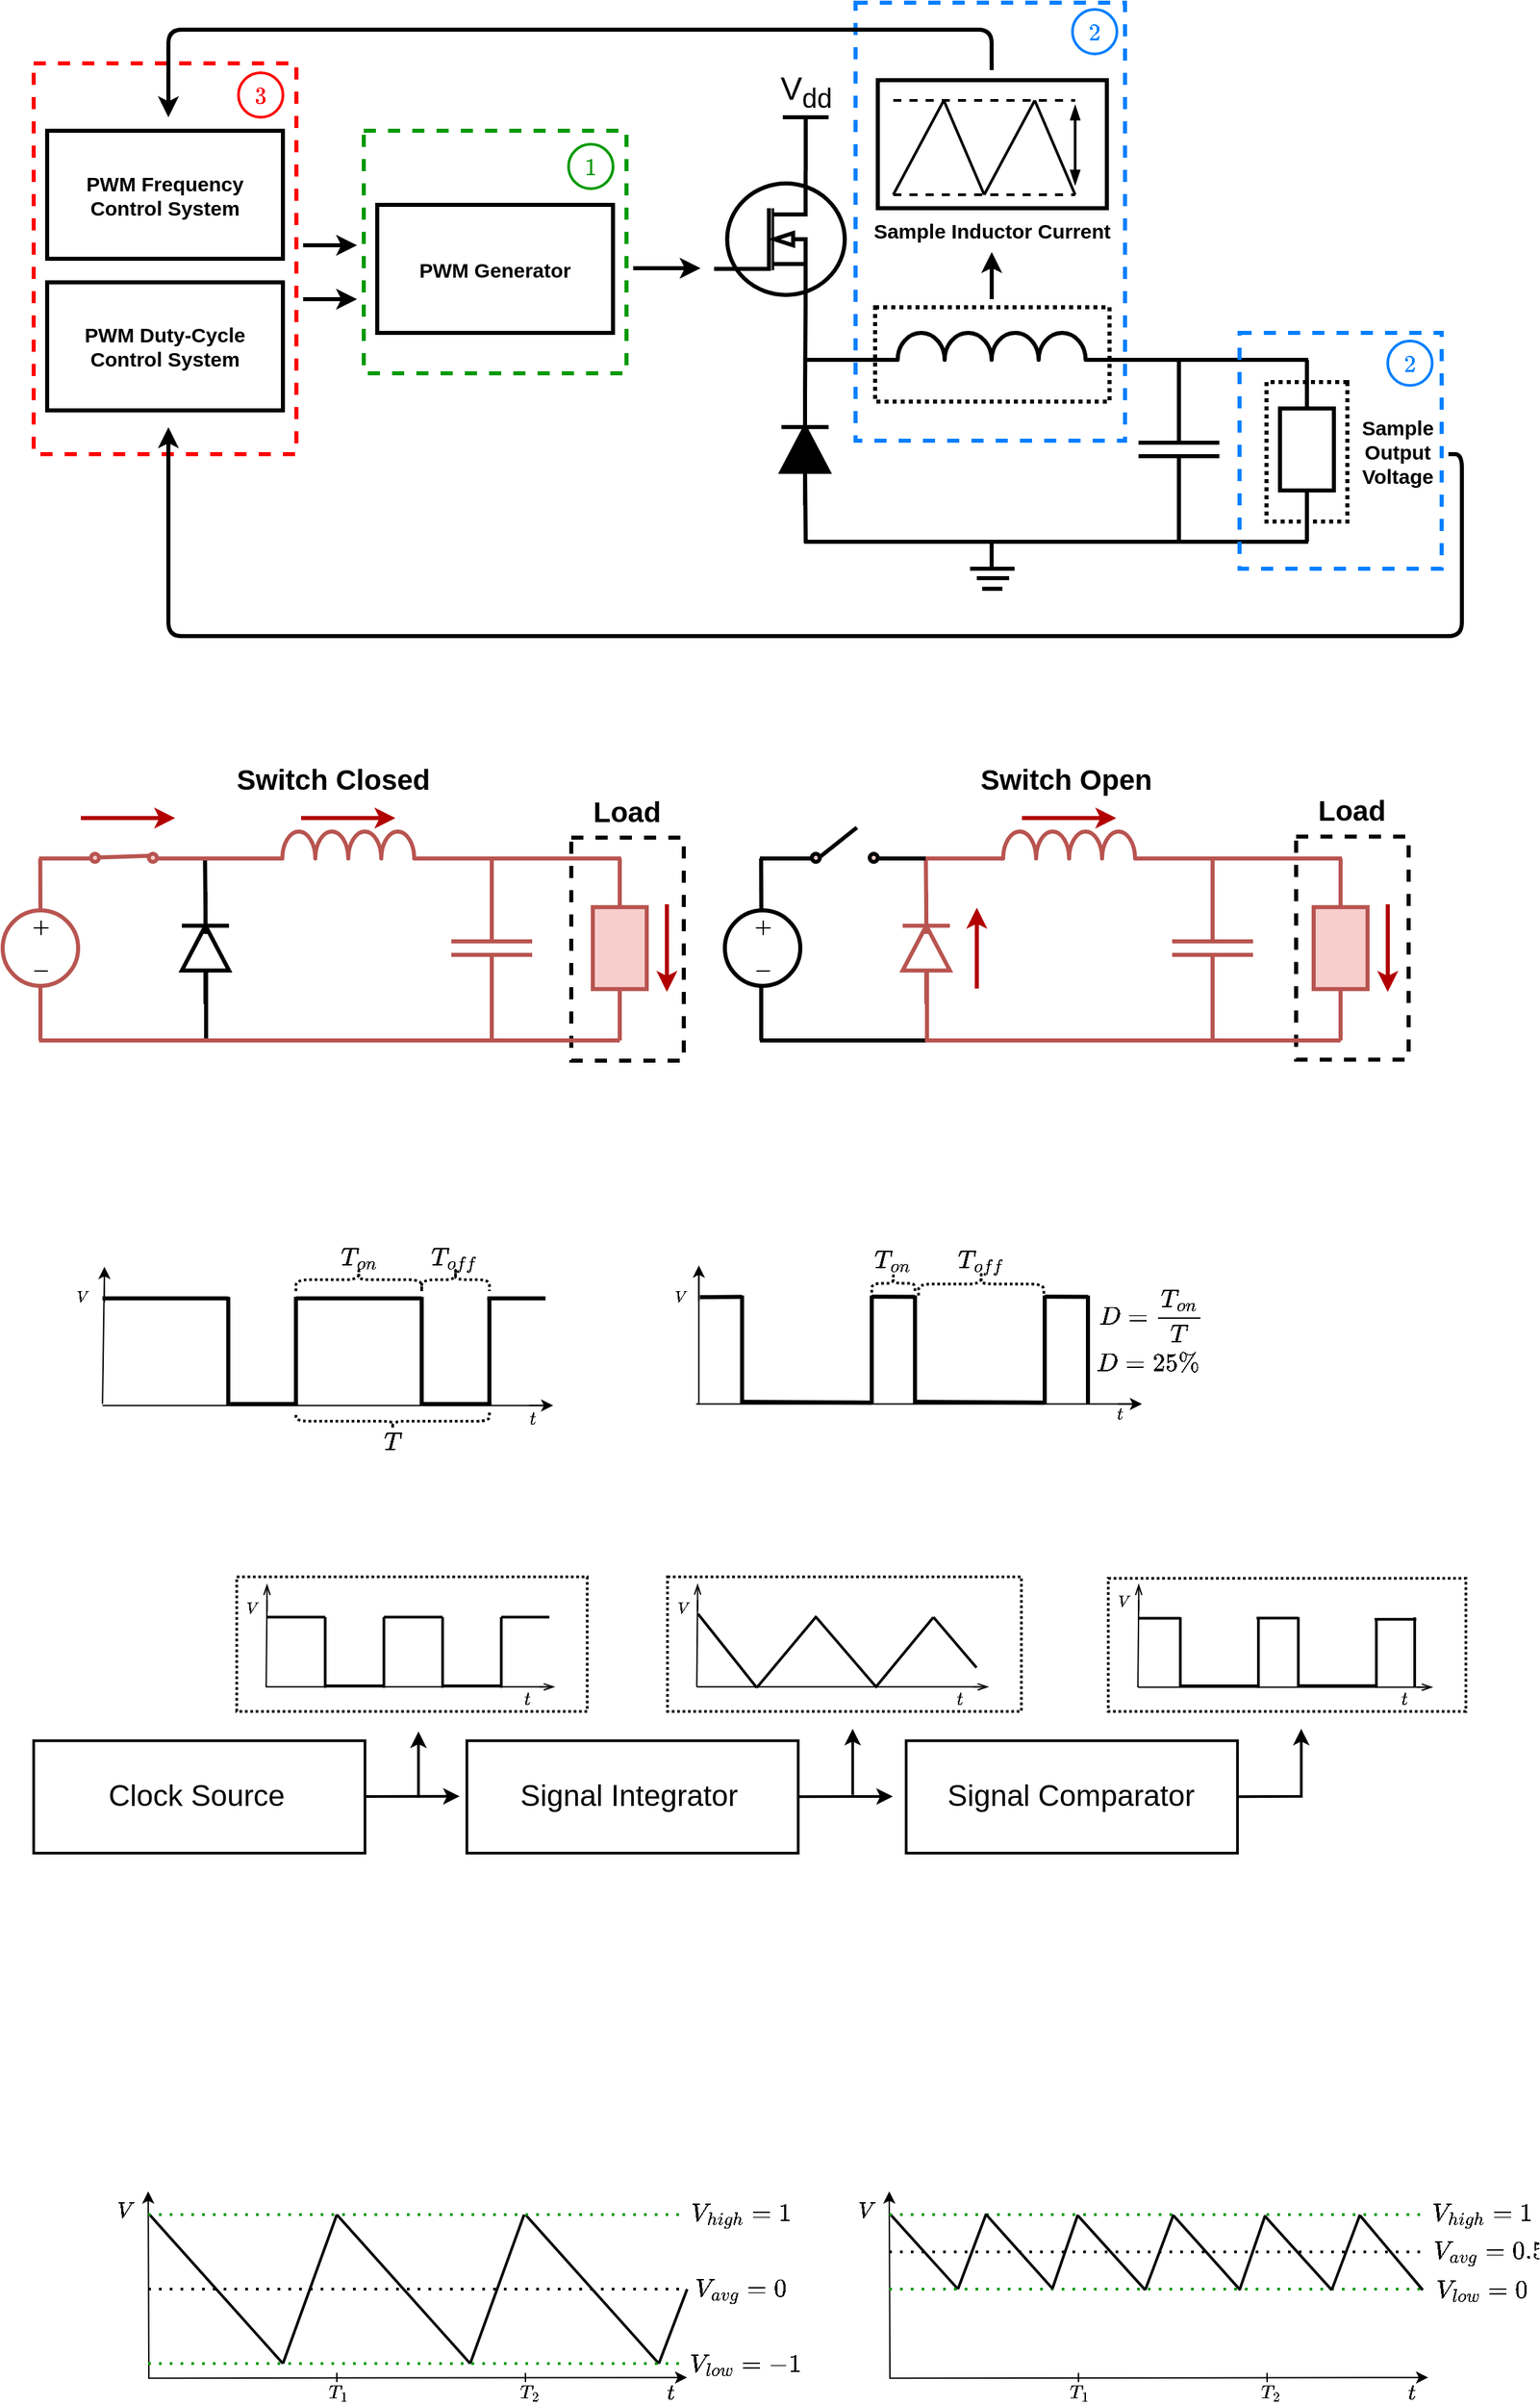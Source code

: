 <mxfile version="15.4.3" type="device"><diagram id="QEqfevHV-6glsfQT7QXM" name="Page-1"><mxGraphModel dx="677" dy="378" grid="0" gridSize="5" guides="1" tooltips="1" connect="1" arrows="1" fold="1" page="1" pageScale="1" pageWidth="1654" pageHeight="2336" math="1" shadow="0"><root><mxCell id="0"/><mxCell id="1" parent="0"/><mxCell id="MQW6Abv1DoY0lO2t_5-8-1" value="" style="rounded=0;whiteSpace=wrap;html=1;dashed=1;fontSize=10;strokeWidth=3;fillColor=none;perimeterSpacing=0;strokeColor=#007FFF;" parent="1" vertex="1"><mxGeometry x="1055" y="160" width="200" height="325" as="geometry"/></mxCell><mxCell id="MQW6Abv1DoY0lO2t_5-8-2" value="" style="rounded=0;whiteSpace=wrap;html=1;dashed=1;fontSize=10;strokeWidth=3;fillColor=none;perimeterSpacing=0;fontColor=#009900;strokeColor=#009900;" parent="1" vertex="1"><mxGeometry x="690" y="255" width="195" height="180" as="geometry"/></mxCell><mxCell id="MQW6Abv1DoY0lO2t_5-8-3" value="" style="rounded=0;whiteSpace=wrap;html=1;dashed=1;fontSize=10;strokeWidth=3;fillColor=none;perimeterSpacing=0;strokeColor=#FF0000;" parent="1" vertex="1"><mxGeometry x="445" y="205" width="195" height="290" as="geometry"/></mxCell><mxCell id="MQW6Abv1DoY0lO2t_5-8-4" value="" style="pointerEvents=1;verticalLabelPosition=bottom;shadow=0;dashed=0;align=center;html=1;verticalAlign=top;shape=mxgraph.electrical.inductors.inductor_3;strokeWidth=3;" parent="1" vertex="1"><mxGeometry x="1047" y="405" width="218" height="20" as="geometry"/></mxCell><mxCell id="MQW6Abv1DoY0lO2t_5-8-5" value="" style="pointerEvents=1;verticalLabelPosition=bottom;shadow=0;dashed=0;align=center;html=1;verticalAlign=top;shape=mxgraph.electrical.capacitors.capacitor_1;strokeWidth=3;direction=south;" parent="1" vertex="1"><mxGeometry x="1265" y="441.5" width="60" height="100" as="geometry"/></mxCell><mxCell id="MQW6Abv1DoY0lO2t_5-8-6" value="" style="verticalLabelPosition=bottom;shadow=0;dashed=0;align=center;html=1;verticalAlign=top;shape=mxgraph.electrical.mosfets1.n-channel_mosfet_1;strokeWidth=3;" parent="1" vertex="1"><mxGeometry x="950" y="285" width="97" height="101" as="geometry"/></mxCell><mxCell id="MQW6Abv1DoY0lO2t_5-8-7" value="" style="endArrow=none;html=1;exitX=1;exitY=1;exitDx=0;exitDy=0;exitPerimeter=0;strokeWidth=3;" parent="1" edge="1"><mxGeometry width="50" height="50" relative="1" as="geometry"><mxPoint x="1265" y="425.0" as="sourcePoint"/><mxPoint x="1391" y="425" as="targetPoint"/></mxGeometry></mxCell><mxCell id="MQW6Abv1DoY0lO2t_5-8-8" value="" style="endArrow=none;html=1;strokeWidth=3;entryX=0;entryY=0.5;entryDx=0;entryDy=0;entryPerimeter=0;" parent="1" target="MQW6Abv1DoY0lO2t_5-8-5" edge="1"><mxGeometry width="50" height="50" relative="1" as="geometry"><mxPoint x="1295" y="425" as="sourcePoint"/><mxPoint x="1441" y="435" as="targetPoint"/></mxGeometry></mxCell><mxCell id="MQW6Abv1DoY0lO2t_5-8-9" value="V&lt;sub&gt;dd&lt;/sub&gt;" style="verticalLabelPosition=top;verticalAlign=bottom;shape=mxgraph.electrical.signal_sources.vdd;shadow=0;dashed=0;align=center;strokeWidth=3;fontSize=24;html=1;flipV=1;" parent="1" vertex="1"><mxGeometry x="1001" y="245" width="34" height="40" as="geometry"/></mxCell><mxCell id="MQW6Abv1DoY0lO2t_5-8-10" value="" style="endArrow=none;html=1;strokeWidth=3;" parent="1" edge="1"><mxGeometry width="50" height="50" relative="1" as="geometry"><mxPoint x="1017" y="425" as="sourcePoint"/><mxPoint x="1061" y="425" as="targetPoint"/></mxGeometry></mxCell><mxCell id="MQW6Abv1DoY0lO2t_5-8-11" value="" style="endArrow=none;html=1;strokeWidth=3;entryX=0.7;entryY=1;entryDx=0;entryDy=0;entryPerimeter=0;exitX=1;exitY=0.5;exitDx=0;exitDy=0;exitPerimeter=0;" parent="1" source="MQW6Abv1DoY0lO2t_5-8-14" target="MQW6Abv1DoY0lO2t_5-8-6" edge="1"><mxGeometry width="50" height="50" relative="1" as="geometry"><mxPoint x="1018" y="475" as="sourcePoint"/><mxPoint x="1017" y="440" as="targetPoint"/></mxGeometry></mxCell><mxCell id="MQW6Abv1DoY0lO2t_5-8-12" value="" style="endArrow=none;html=1;strokeWidth=3;" parent="1" edge="1"><mxGeometry width="50" height="50" relative="1" as="geometry"><mxPoint x="1295" y="540" as="sourcePoint"/><mxPoint x="1295" y="560" as="targetPoint"/></mxGeometry></mxCell><mxCell id="MQW6Abv1DoY0lO2t_5-8-13" value="" style="endArrow=none;html=1;strokeWidth=3;" parent="1" edge="1"><mxGeometry width="50" height="50" relative="1" as="geometry"><mxPoint x="1017" y="560" as="sourcePoint"/><mxPoint x="1391" y="560" as="targetPoint"/></mxGeometry></mxCell><mxCell id="MQW6Abv1DoY0lO2t_5-8-14" value="" style="pointerEvents=1;fillColor=strokeColor;verticalLabelPosition=bottom;shadow=0;dashed=0;align=center;html=1;verticalAlign=top;shape=mxgraph.electrical.diodes.diode;strokeWidth=3;direction=north;" parent="1" vertex="1"><mxGeometry x="1000" y="450" width="35" height="83" as="geometry"/></mxCell><mxCell id="MQW6Abv1DoY0lO2t_5-8-15" value="" style="endArrow=none;html=1;strokeWidth=3;entryX=0;entryY=0.5;entryDx=0;entryDy=0;entryPerimeter=0;" parent="1" edge="1"><mxGeometry width="50" height="50" relative="1" as="geometry"><mxPoint x="1018" y="561" as="sourcePoint"/><mxPoint x="1017.5" y="505" as="targetPoint"/></mxGeometry></mxCell><mxCell id="MQW6Abv1DoY0lO2t_5-8-16" value="" style="group;strokeWidth=1;" parent="1" vertex="1" connectable="0"><mxGeometry x="1140" y="560" width="33" height="34.88" as="geometry"/></mxCell><mxCell id="MQW6Abv1DoY0lO2t_5-8-17" value="" style="endArrow=none;html=1;strokeWidth=3;" parent="MQW6Abv1DoY0lO2t_5-8-16" edge="1"><mxGeometry width="50" height="50" relative="1" as="geometry"><mxPoint x="16" y="20" as="sourcePoint"/><mxPoint x="16" as="targetPoint"/></mxGeometry></mxCell><mxCell id="MQW6Abv1DoY0lO2t_5-8-18" value="" style="endArrow=none;html=1;strokeWidth=3;" parent="MQW6Abv1DoY0lO2t_5-8-16" edge="1"><mxGeometry width="50" height="50" relative="1" as="geometry"><mxPoint y="20" as="sourcePoint"/><mxPoint x="33" y="20" as="targetPoint"/></mxGeometry></mxCell><mxCell id="MQW6Abv1DoY0lO2t_5-8-19" value="" style="endArrow=none;html=1;strokeWidth=3;" parent="MQW6Abv1DoY0lO2t_5-8-16" edge="1"><mxGeometry width="50" height="50" relative="1" as="geometry"><mxPoint x="5" y="27" as="sourcePoint"/><mxPoint x="29" y="27" as="targetPoint"/></mxGeometry></mxCell><mxCell id="MQW6Abv1DoY0lO2t_5-8-20" value="" style="endArrow=none;html=1;strokeWidth=3;" parent="MQW6Abv1DoY0lO2t_5-8-16" edge="1"><mxGeometry width="50" height="50" relative="1" as="geometry"><mxPoint x="9" y="34.88" as="sourcePoint"/><mxPoint x="24" y="34.88" as="targetPoint"/></mxGeometry></mxCell><mxCell id="MQW6Abv1DoY0lO2t_5-8-21" value="&lt;font style=&quot;font-size: 15px&quot;&gt;&lt;b&gt;PWM Generator&lt;/b&gt;&lt;/font&gt;" style="rounded=0;whiteSpace=wrap;html=1;strokeWidth=3;" parent="1" vertex="1"><mxGeometry x="700" y="310" width="175" height="95" as="geometry"/></mxCell><mxCell id="MQW6Abv1DoY0lO2t_5-8-22" value="" style="group" parent="1" vertex="1" connectable="0"><mxGeometry x="1071.5" y="217.5" width="170" height="95" as="geometry"/></mxCell><mxCell id="MQW6Abv1DoY0lO2t_5-8-23" value="" style="rounded=0;whiteSpace=wrap;html=1;fontSize=10;strokeWidth=3;" parent="MQW6Abv1DoY0lO2t_5-8-22" vertex="1"><mxGeometry width="170" height="95" as="geometry"/></mxCell><mxCell id="MQW6Abv1DoY0lO2t_5-8-24" value="" style="group" parent="MQW6Abv1DoY0lO2t_5-8-22" vertex="1" connectable="0"><mxGeometry x="11.5" y="15" width="135" height="70" as="geometry"/></mxCell><mxCell id="MQW6Abv1DoY0lO2t_5-8-25" value="" style="endArrow=none;html=1;strokeWidth=2;" parent="MQW6Abv1DoY0lO2t_5-8-24" edge="1"><mxGeometry width="37.5" height="36.842" as="geometry"><mxPoint y="70" as="sourcePoint"/><mxPoint x="37.5" as="targetPoint"/></mxGeometry></mxCell><mxCell id="MQW6Abv1DoY0lO2t_5-8-26" value="" style="endArrow=none;html=1;strokeWidth=2;" parent="MQW6Abv1DoY0lO2t_5-8-24" edge="1"><mxGeometry width="37.5" height="36.842" as="geometry"><mxPoint x="37.5" as="sourcePoint"/><mxPoint x="67.5" y="70" as="targetPoint"/></mxGeometry></mxCell><mxCell id="MQW6Abv1DoY0lO2t_5-8-27" value="" style="endArrow=none;html=1;strokeWidth=2;" parent="MQW6Abv1DoY0lO2t_5-8-24" edge="1"><mxGeometry width="37.5" height="36.842" as="geometry"><mxPoint x="67.5" y="70" as="sourcePoint"/><mxPoint x="105.0" as="targetPoint"/></mxGeometry></mxCell><mxCell id="MQW6Abv1DoY0lO2t_5-8-28" value="" style="endArrow=none;html=1;strokeWidth=2;fontSize=10;" parent="MQW6Abv1DoY0lO2t_5-8-24" edge="1"><mxGeometry width="37.5" height="36.842" as="geometry"><mxPoint x="105.0" as="sourcePoint"/><mxPoint x="135" y="70" as="targetPoint"/></mxGeometry></mxCell><mxCell id="MQW6Abv1DoY0lO2t_5-8-29" value="" style="endArrow=none;dashed=1;html=1;strokeWidth=2;" parent="MQW6Abv1DoY0lO2t_5-8-24" edge="1"><mxGeometry width="31.395" height="30.435" as="geometry"><mxPoint as="sourcePoint"/><mxPoint x="135" as="targetPoint"/></mxGeometry></mxCell><mxCell id="MQW6Abv1DoY0lO2t_5-8-30" value="" style="endArrow=none;dashed=1;html=1;strokeWidth=2;jumpSize=6;sketch=0;" parent="MQW6Abv1DoY0lO2t_5-8-24" edge="1"><mxGeometry width="31.395" height="30.435" as="geometry"><mxPoint y="70" as="sourcePoint"/><mxPoint x="135" y="70" as="targetPoint"/></mxGeometry></mxCell><mxCell id="MQW6Abv1DoY0lO2t_5-8-31" value="" style="endArrow=blockThin;startArrow=blockThin;html=1;fontSize=10;strokeWidth=2;rounded=0;startFill=1;endFill=1;" parent="MQW6Abv1DoY0lO2t_5-8-24" edge="1"><mxGeometry width="31.395" height="30.435" as="geometry"><mxPoint x="135" y="62.632" as="sourcePoint"/><mxPoint x="135" y="3.684" as="targetPoint"/></mxGeometry></mxCell><mxCell id="MQW6Abv1DoY0lO2t_5-8-32" value="" style="rounded=0;whiteSpace=wrap;html=1;fontSize=10;strokeWidth=3;dashed=1;dashPattern=1 1;fillColor=none;" parent="1" vertex="1"><mxGeometry x="1069.5" y="386" width="174" height="70" as="geometry"/></mxCell><mxCell id="MQW6Abv1DoY0lO2t_5-8-33" value="" style="endArrow=classic;html=1;fontSize=10;strokeWidth=3;" parent="1" edge="1"><mxGeometry width="50" height="50" relative="1" as="geometry"><mxPoint x="1156.07" y="380" as="sourcePoint"/><mxPoint x="1156.07" y="345" as="targetPoint"/></mxGeometry></mxCell><mxCell id="MQW6Abv1DoY0lO2t_5-8-34" value="" style="endArrow=classic;html=1;fontSize=10;strokeWidth=3;" parent="1" edge="1"><mxGeometry width="50" height="50" relative="1" as="geometry"><mxPoint x="890" y="357" as="sourcePoint"/><mxPoint x="940" y="357" as="targetPoint"/></mxGeometry></mxCell><mxCell id="MQW6Abv1DoY0lO2t_5-8-35" value="&lt;font style=&quot;font-size: 15px&quot;&gt;&lt;b&gt;Sample Inductor Current&lt;/b&gt;&lt;/font&gt;" style="text;html=1;strokeColor=none;fillColor=none;align=center;verticalAlign=middle;whiteSpace=wrap;rounded=0;dashed=1;dashPattern=1 1;fontSize=10;" parent="1" vertex="1"><mxGeometry x="1064" y="320" width="185" height="17.5" as="geometry"/></mxCell><mxCell id="MQW6Abv1DoY0lO2t_5-8-36" value="&lt;font style=&quot;font-size: 15px&quot;&gt;&lt;b&gt;PWM Frequency Control System&lt;/b&gt;&lt;/font&gt;" style="rounded=0;whiteSpace=wrap;html=1;strokeWidth=3;" parent="1" vertex="1"><mxGeometry x="455" y="255" width="175" height="95" as="geometry"/></mxCell><mxCell id="MQW6Abv1DoY0lO2t_5-8-37" value="" style="endArrow=classic;html=1;fontSize=10;strokeWidth=3;" parent="1" edge="1"><mxGeometry width="50" height="50" relative="1" as="geometry"><mxPoint x="645" y="340" as="sourcePoint"/><mxPoint x="685" y="340" as="targetPoint"/></mxGeometry></mxCell><mxCell id="MQW6Abv1DoY0lO2t_5-8-38" value="" style="endArrow=classic;html=1;fontSize=10;strokeWidth=3;rounded=1;" parent="1" edge="1"><mxGeometry width="50" height="50" relative="1" as="geometry"><mxPoint x="1156" y="210" as="sourcePoint"/><mxPoint x="545" y="245" as="targetPoint"/><Array as="points"><mxPoint x="1156" y="180"/><mxPoint x="545" y="180"/></Array></mxGeometry></mxCell><mxCell id="MQW6Abv1DoY0lO2t_5-8-39" value="&lt;b style=&quot;font-size: 15px&quot;&gt;PWM Duty-Cycle Control System&lt;/b&gt;" style="rounded=0;whiteSpace=wrap;html=1;strokeWidth=3;" parent="1" vertex="1"><mxGeometry x="455" y="367.5" width="175" height="95" as="geometry"/></mxCell><mxCell id="MQW6Abv1DoY0lO2t_5-8-40" value="" style="endArrow=classic;html=1;fontSize=10;strokeWidth=3;" parent="1" edge="1"><mxGeometry width="50" height="50" relative="1" as="geometry"><mxPoint x="645" y="380" as="sourcePoint"/><mxPoint x="685" y="380" as="targetPoint"/></mxGeometry></mxCell><mxCell id="MQW6Abv1DoY0lO2t_5-8-41" value="" style="pointerEvents=1;verticalLabelPosition=bottom;shadow=0;dashed=0;align=center;html=1;verticalAlign=top;shape=mxgraph.electrical.resistors.resistor_1;strokeWidth=3;direction=south;" parent="1" vertex="1"><mxGeometry x="1370" y="444" width="40" height="95" as="geometry"/></mxCell><mxCell id="MQW6Abv1DoY0lO2t_5-8-42" value="" style="endArrow=none;html=1;fontSize=10;strokeWidth=3;exitX=0;exitY=0.5;exitDx=0;exitDy=0;exitPerimeter=0;" parent="1" source="MQW6Abv1DoY0lO2t_5-8-41" edge="1"><mxGeometry width="50" height="50" relative="1" as="geometry"><mxPoint x="1410" y="446" as="sourcePoint"/><mxPoint x="1390" y="425" as="targetPoint"/></mxGeometry></mxCell><mxCell id="MQW6Abv1DoY0lO2t_5-8-43" value="" style="endArrow=none;html=1;fontSize=10;strokeWidth=3;" parent="1" edge="1"><mxGeometry width="50" height="50" relative="1" as="geometry"><mxPoint x="1390" y="560" as="sourcePoint"/><mxPoint x="1390" y="539" as="targetPoint"/></mxGeometry></mxCell><mxCell id="MQW6Abv1DoY0lO2t_5-8-44" value="" style="rounded=0;whiteSpace=wrap;html=1;fontSize=10;strokeWidth=3;fillColor=none;direction=south;dashed=1;dashPattern=1 1;" parent="1" vertex="1"><mxGeometry x="1360" y="441.5" width="60" height="103.5" as="geometry"/></mxCell><mxCell id="MQW6Abv1DoY0lO2t_5-8-45" value="&lt;font style=&quot;font-size: 15px&quot;&gt;&lt;b&gt;Sample&lt;br&gt;Output&lt;br&gt;Voltage&lt;br&gt;&lt;/b&gt;&lt;/font&gt;" style="text;html=1;strokeColor=none;fillColor=none;align=center;verticalAlign=middle;whiteSpace=wrap;rounded=0;dashed=1;dashPattern=1 1;fontSize=10;" parent="1" vertex="1"><mxGeometry x="1405" y="453.25" width="105" height="80" as="geometry"/></mxCell><mxCell id="MQW6Abv1DoY0lO2t_5-8-46" value="" style="endArrow=classic;html=1;fontSize=10;strokeWidth=3;rounded=1;" parent="1" edge="1"><mxGeometry width="50" height="50" relative="1" as="geometry"><mxPoint x="1495" y="495" as="sourcePoint"/><mxPoint x="545" y="475" as="targetPoint"/><Array as="points"><mxPoint x="1505" y="495"/><mxPoint x="1505" y="630"/><mxPoint x="545" y="630"/></Array></mxGeometry></mxCell><mxCell id="MQW6Abv1DoY0lO2t_5-8-47" value="&lt;font style=&quot;font-size: 15px&quot;&gt;$$1$$&lt;/font&gt;" style="ellipse;whiteSpace=wrap;html=1;aspect=fixed;fontSize=10;strokeWidth=2;fillColor=none;strokeColor=#009900;fontColor=#009900;" parent="1" vertex="1"><mxGeometry x="842" y="265" width="33" height="33" as="geometry"/></mxCell><mxCell id="MQW6Abv1DoY0lO2t_5-8-48" value="&lt;font style=&quot;font-size: 15px&quot; color=&quot;#007fff&quot;&gt;$$2$$&lt;/font&gt;" style="ellipse;whiteSpace=wrap;html=1;aspect=fixed;fontSize=10;strokeWidth=2;fillColor=none;strokeColor=#007FFF;" parent="1" vertex="1"><mxGeometry x="1216" y="165" width="33" height="33" as="geometry"/></mxCell><mxCell id="MQW6Abv1DoY0lO2t_5-8-49" value="&lt;font style=&quot;font-size: 15px&quot; color=&quot;#ff0000&quot;&gt;$$3$$&lt;/font&gt;" style="ellipse;whiteSpace=wrap;html=1;aspect=fixed;fontSize=10;strokeWidth=2;fillColor=none;strokeColor=#FF0000;" parent="1" vertex="1"><mxGeometry x="597" y="212" width="33" height="33" as="geometry"/></mxCell><mxCell id="MQW6Abv1DoY0lO2t_5-8-50" value="" style="rounded=0;whiteSpace=wrap;html=1;dashed=1;fontSize=10;strokeWidth=3;fillColor=none;perimeterSpacing=0;strokeColor=#007FFF;" parent="1" vertex="1"><mxGeometry x="1340" y="405" width="150" height="175" as="geometry"/></mxCell><mxCell id="MQW6Abv1DoY0lO2t_5-8-51" value="&lt;font style=&quot;font-size: 15px&quot; color=&quot;#007fff&quot;&gt;$$2$$&lt;/font&gt;" style="ellipse;whiteSpace=wrap;html=1;aspect=fixed;fontSize=10;strokeWidth=2;fillColor=none;strokeColor=#007FFF;" parent="1" vertex="1"><mxGeometry x="1450" y="411" width="33" height="33" as="geometry"/></mxCell><mxCell id="MQW6Abv1DoY0lO2t_5-8-52" style="edgeStyle=orthogonalEdgeStyle;rounded=0;sketch=0;jumpSize=6;orthogonalLoop=1;jettySize=auto;html=1;exitX=0.5;exitY=1;exitDx=0;exitDy=0;fontSize=10;startArrow=blockThin;startFill=1;endArrow=blockThin;endFill=1;strokeWidth=3;" parent="1" source="MQW6Abv1DoY0lO2t_5-8-3" target="MQW6Abv1DoY0lO2t_5-8-3" edge="1"><mxGeometry relative="1" as="geometry"/></mxCell><mxCell id="MQW6Abv1DoY0lO2t_5-8-53" value="" style="group" parent="1" vertex="1" connectable="0"><mxGeometry x="420" y="726" width="1085" height="255" as="geometry"/></mxCell><mxCell id="MQW6Abv1DoY0lO2t_5-8-54" value="&lt;font style=&quot;font-size: 21px&quot;&gt;&lt;b&gt;Switch Open&lt;/b&gt;&lt;/font&gt;" style="text;html=1;strokeColor=none;fillColor=none;align=center;verticalAlign=middle;whiteSpace=wrap;rounded=0;" parent="MQW6Abv1DoY0lO2t_5-8-53" vertex="1"><mxGeometry x="714" width="155" height="20" as="geometry"/></mxCell><mxCell id="MQW6Abv1DoY0lO2t_5-8-55" value="" style="group" parent="MQW6Abv1DoY0lO2t_5-8-53" vertex="1" connectable="0"><mxGeometry y="39" width="543" height="216" as="geometry"/></mxCell><mxCell id="MQW6Abv1DoY0lO2t_5-8-56" value="" style="rounded=0;whiteSpace=wrap;html=1;dashed=1;strokeWidth=3;" parent="MQW6Abv1DoY0lO2t_5-8-55" vertex="1"><mxGeometry x="424" y="14.5" width="83.5" height="165.5" as="geometry"/></mxCell><mxCell id="MQW6Abv1DoY0lO2t_5-8-57" value="" style="pointerEvents=1;verticalLabelPosition=bottom;shadow=0;dashed=0;align=center;html=1;verticalAlign=top;shape=mxgraph.electrical.inductors.inductor_3;strokeWidth=3;fillColor=#f8cecc;strokeColor=#b85450;" parent="MQW6Abv1DoY0lO2t_5-8-55" vertex="1"><mxGeometry x="182" y="10" width="153" height="20" as="geometry"/></mxCell><mxCell id="MQW6Abv1DoY0lO2t_5-8-58" value="" style="pointerEvents=1;verticalLabelPosition=bottom;shadow=0;dashed=0;align=center;html=1;verticalAlign=top;shape=mxgraph.electrical.capacitors.capacitor_1;strokeWidth=3;direction=south;fillColor=#f8cecc;strokeColor=#b85450;" parent="MQW6Abv1DoY0lO2t_5-8-55" vertex="1"><mxGeometry x="335" y="46.5" width="60" height="100" as="geometry"/></mxCell><mxCell id="MQW6Abv1DoY0lO2t_5-8-59" value="" style="endArrow=none;html=1;exitX=1;exitY=1;exitDx=0;exitDy=0;exitPerimeter=0;strokeWidth=3;fillColor=#f8cecc;strokeColor=#b85450;" parent="MQW6Abv1DoY0lO2t_5-8-55" edge="1"><mxGeometry width="50" height="50" relative="1" as="geometry"><mxPoint x="335" y="30.0" as="sourcePoint"/><mxPoint x="461.0" y="30" as="targetPoint"/></mxGeometry></mxCell><mxCell id="MQW6Abv1DoY0lO2t_5-8-60" value="" style="endArrow=none;html=1;strokeWidth=3;entryX=0;entryY=0.5;entryDx=0;entryDy=0;entryPerimeter=0;fillColor=#f8cecc;strokeColor=#b85450;" parent="MQW6Abv1DoY0lO2t_5-8-55" target="MQW6Abv1DoY0lO2t_5-8-58" edge="1"><mxGeometry width="50" height="50" relative="1" as="geometry"><mxPoint x="365" y="30" as="sourcePoint"/><mxPoint x="511" y="40" as="targetPoint"/></mxGeometry></mxCell><mxCell id="MQW6Abv1DoY0lO2t_5-8-61" value="" style="endArrow=none;html=1;strokeWidth=3;fillColor=#f8cecc;strokeColor=#b85450;" parent="MQW6Abv1DoY0lO2t_5-8-55" edge="1"><mxGeometry width="50" height="50" relative="1" as="geometry"><mxPoint x="152" y="30" as="sourcePoint"/><mxPoint x="196" y="30" as="targetPoint"/></mxGeometry></mxCell><mxCell id="MQW6Abv1DoY0lO2t_5-8-62" value="" style="endArrow=none;html=1;strokeWidth=3;fillColor=#f8cecc;strokeColor=#b85450;" parent="MQW6Abv1DoY0lO2t_5-8-55" edge="1"><mxGeometry width="50" height="50" relative="1" as="geometry"><mxPoint x="365" y="145" as="sourcePoint"/><mxPoint x="365" y="165" as="targetPoint"/></mxGeometry></mxCell><mxCell id="MQW6Abv1DoY0lO2t_5-8-63" value="" style="endArrow=none;html=1;strokeWidth=3;fillColor=#f8cecc;strokeColor=#B85450;" parent="MQW6Abv1DoY0lO2t_5-8-55" edge="1"><mxGeometry width="50" height="50" relative="1" as="geometry"><mxPoint x="152" y="165" as="sourcePoint"/><mxPoint x="460" y="165" as="targetPoint"/></mxGeometry></mxCell><mxCell id="MQW6Abv1DoY0lO2t_5-8-64" value="" style="pointerEvents=1;verticalLabelPosition=bottom;shadow=0;dashed=0;align=center;html=1;verticalAlign=top;shape=mxgraph.electrical.diodes.diode;strokeWidth=3;direction=north;" parent="MQW6Abv1DoY0lO2t_5-8-55" vertex="1"><mxGeometry x="135" y="55" width="35" height="83" as="geometry"/></mxCell><mxCell id="MQW6Abv1DoY0lO2t_5-8-65" value="" style="pointerEvents=1;verticalLabelPosition=bottom;shadow=0;dashed=0;align=center;html=1;verticalAlign=top;shape=mxgraph.electrical.resistors.resistor_1;strokeWidth=3;direction=south;fillColor=#f8cecc;strokeColor=#b85450;" parent="MQW6Abv1DoY0lO2t_5-8-55" vertex="1"><mxGeometry x="440" y="49" width="40" height="95" as="geometry"/></mxCell><mxCell id="MQW6Abv1DoY0lO2t_5-8-66" value="" style="endArrow=none;html=1;fontSize=10;strokeWidth=3;exitX=0;exitY=0.5;exitDx=0;exitDy=0;exitPerimeter=0;fillColor=#f8cecc;strokeColor=#b85450;" parent="MQW6Abv1DoY0lO2t_5-8-55" source="MQW6Abv1DoY0lO2t_5-8-65" edge="1"><mxGeometry width="50" height="50" relative="1" as="geometry"><mxPoint x="480" y="51" as="sourcePoint"/><mxPoint x="460" y="30" as="targetPoint"/></mxGeometry></mxCell><mxCell id="MQW6Abv1DoY0lO2t_5-8-67" value="" style="endArrow=none;html=1;fontSize=10;strokeWidth=3;fillColor=#f8cecc;strokeColor=#b85450;" parent="MQW6Abv1DoY0lO2t_5-8-55" edge="1"><mxGeometry width="50" height="50" relative="1" as="geometry"><mxPoint x="460" y="165" as="sourcePoint"/><mxPoint x="460" y="144" as="targetPoint"/></mxGeometry></mxCell><mxCell id="MQW6Abv1DoY0lO2t_5-8-68" value="" style="endArrow=none;html=1;strokeWidth=3;fillColor=#f8cecc;" parent="MQW6Abv1DoY0lO2t_5-8-55" edge="1"><mxGeometry width="50" height="50" relative="1" as="geometry"><mxPoint x="153.0" y="166.0" as="sourcePoint"/><mxPoint x="153" y="114" as="targetPoint"/></mxGeometry></mxCell><mxCell id="MQW6Abv1DoY0lO2t_5-8-69" value="" style="endArrow=none;html=1;strokeWidth=3;entryX=0;entryY=0.5;entryDx=0;entryDy=0;entryPerimeter=0;fillColor=#f8cecc;" parent="MQW6Abv1DoY0lO2t_5-8-55" edge="1"><mxGeometry width="50" height="50" relative="1" as="geometry"><mxPoint x="152.66" y="86.0" as="sourcePoint"/><mxPoint x="152.16" y="30" as="targetPoint"/></mxGeometry></mxCell><mxCell id="MQW6Abv1DoY0lO2t_5-8-70" value="" style="endArrow=none;html=1;strokeWidth=3;fillColor=#f8cecc;strokeColor=#b85450;" parent="MQW6Abv1DoY0lO2t_5-8-55" edge="1"><mxGeometry width="50" height="50" relative="1" as="geometry"><mxPoint x="29" y="30" as="sourcePoint"/><mxPoint x="70" y="30" as="targetPoint"/></mxGeometry></mxCell><mxCell id="MQW6Abv1DoY0lO2t_5-8-71" value="" style="endArrow=none;html=1;strokeWidth=3;exitX=0.5;exitY=0;exitDx=0;exitDy=0;fillColor=#f8cecc;strokeColor=#b85450;" parent="MQW6Abv1DoY0lO2t_5-8-55" source="MQW6Abv1DoY0lO2t_5-8-82" edge="1"><mxGeometry width="50" height="50" relative="1" as="geometry"><mxPoint x="30" y="66.5" as="sourcePoint"/><mxPoint x="29.88" y="30" as="targetPoint"/></mxGeometry></mxCell><mxCell id="MQW6Abv1DoY0lO2t_5-8-72" value="" style="endArrow=none;html=1;strokeWidth=3;fillColor=#f8cecc;strokeColor=#b85450;entryX=0.5;entryY=1;entryDx=0;entryDy=0;" parent="MQW6Abv1DoY0lO2t_5-8-55" target="MQW6Abv1DoY0lO2t_5-8-82" edge="1"><mxGeometry width="50" height="50" relative="1" as="geometry"><mxPoint x="30" y="165" as="sourcePoint"/><mxPoint x="29.88" y="126.5" as="targetPoint"/></mxGeometry></mxCell><mxCell id="MQW6Abv1DoY0lO2t_5-8-73" value="" style="endArrow=none;html=1;strokeWidth=3;fillColor=#f8cecc;strokeColor=#b85450;" parent="MQW6Abv1DoY0lO2t_5-8-55" edge="1"><mxGeometry width="50" height="50" relative="1" as="geometry"><mxPoint x="29" y="165" as="sourcePoint"/><mxPoint x="338" y="165" as="targetPoint"/></mxGeometry></mxCell><mxCell id="MQW6Abv1DoY0lO2t_5-8-74" value="" style="endArrow=none;html=1;exitX=1;exitY=1;exitDx=0;exitDy=0;exitPerimeter=0;strokeWidth=3;fillColor=#f8cecc;strokeColor=#b85450;" parent="MQW6Abv1DoY0lO2t_5-8-55" edge="1"><mxGeometry width="50" height="50" relative="1" as="geometry"><mxPoint x="115" y="30.0" as="sourcePoint"/><mxPoint x="155" y="30" as="targetPoint"/></mxGeometry></mxCell><mxCell id="MQW6Abv1DoY0lO2t_5-8-75" value="" style="ellipse;whiteSpace=wrap;html=1;aspect=fixed;strokeWidth=6;fillColor=#f8cecc;strokeColor=#b85450;" parent="MQW6Abv1DoY0lO2t_5-8-55" vertex="1"><mxGeometry x="69" y="28" width="3" height="3" as="geometry"/></mxCell><mxCell id="MQW6Abv1DoY0lO2t_5-8-76" value="" style="ellipse;whiteSpace=wrap;html=1;aspect=fixed;strokeWidth=6;fillColor=#f8cecc;strokeColor=#b85450;" parent="MQW6Abv1DoY0lO2t_5-8-55" vertex="1"><mxGeometry x="112" y="28" width="3" height="3" as="geometry"/></mxCell><mxCell id="MQW6Abv1DoY0lO2t_5-8-77" value="" style="endArrow=none;html=1;exitX=1;exitY=1;exitDx=0;exitDy=0;exitPerimeter=0;strokeWidth=3;fillColor=#f8cecc;strokeColor=#b85450;" parent="MQW6Abv1DoY0lO2t_5-8-55" edge="1"><mxGeometry width="50" height="50" relative="1" as="geometry"><mxPoint x="73" y="29.3" as="sourcePoint"/><mxPoint x="111" y="28" as="targetPoint"/></mxGeometry></mxCell><mxCell id="MQW6Abv1DoY0lO2t_5-8-78" value="" style="endArrow=classic;html=1;strokeWidth=3;fillColor=#e51400;strokeColor=#B20000;" parent="MQW6Abv1DoY0lO2t_5-8-55" edge="1"><mxGeometry width="50" height="50" relative="1" as="geometry"><mxPoint x="60" y="-2.274e-13" as="sourcePoint"/><mxPoint x="130" y="-2.274e-13" as="targetPoint"/><Array as="points"><mxPoint x="95"/></Array></mxGeometry></mxCell><mxCell id="MQW6Abv1DoY0lO2t_5-8-79" value="" style="endArrow=classic;html=1;strokeWidth=3;fillColor=#e51400;strokeColor=#B20000;" parent="MQW6Abv1DoY0lO2t_5-8-55" edge="1"><mxGeometry width="50" height="50" relative="1" as="geometry"><mxPoint x="223.5" y="-2.274e-13" as="sourcePoint"/><mxPoint x="293.5" y="-2.274e-13" as="targetPoint"/><Array as="points"><mxPoint x="258.5"/></Array></mxGeometry></mxCell><mxCell id="MQW6Abv1DoY0lO2t_5-8-80" value="" style="endArrow=classic;html=1;strokeWidth=3;fillColor=#e51400;strokeColor=#B20000;" parent="MQW6Abv1DoY0lO2t_5-8-55" edge="1"><mxGeometry width="50" height="50" relative="1" as="geometry"><mxPoint x="495" y="64" as="sourcePoint"/><mxPoint x="495" y="129" as="targetPoint"/><Array as="points"><mxPoint x="495" y="109"/></Array></mxGeometry></mxCell><mxCell id="MQW6Abv1DoY0lO2t_5-8-81" value="" style="group" parent="MQW6Abv1DoY0lO2t_5-8-55" vertex="1" connectable="0"><mxGeometry x="2" y="68.5" width="56" height="56" as="geometry"/></mxCell><mxCell id="MQW6Abv1DoY0lO2t_5-8-82" value="" style="ellipse;whiteSpace=wrap;html=1;aspect=fixed;strokeWidth=3;strokeColor=#B85450;" parent="MQW6Abv1DoY0lO2t_5-8-81" vertex="1"><mxGeometry width="56" height="56" as="geometry"/></mxCell><mxCell id="MQW6Abv1DoY0lO2t_5-8-83" value="&lt;font style=&quot;font-size: 12px&quot;&gt;\(\bf{+}\)&lt;/font&gt;" style="text;html=1;strokeColor=none;fillColor=none;align=center;verticalAlign=middle;whiteSpace=wrap;rounded=0;strokeWidth=0;" parent="MQW6Abv1DoY0lO2t_5-8-81" vertex="1"><mxGeometry x="8" y="2" width="40" height="20" as="geometry"/></mxCell><mxCell id="MQW6Abv1DoY0lO2t_5-8-84" value="\(\bf{-}\)" style="text;html=1;strokeColor=none;fillColor=none;align=center;verticalAlign=middle;whiteSpace=wrap;rounded=0;" parent="MQW6Abv1DoY0lO2t_5-8-81" vertex="1"><mxGeometry x="8" y="34" width="40" height="20" as="geometry"/></mxCell><mxCell id="MQW6Abv1DoY0lO2t_5-8-85" value="" style="group;fillColor=#ffffff;" parent="MQW6Abv1DoY0lO2t_5-8-53" vertex="1" connectable="0"><mxGeometry x="535" y="39" width="550" height="182.5" as="geometry"/></mxCell><mxCell id="MQW6Abv1DoY0lO2t_5-8-86" value="" style="group" parent="MQW6Abv1DoY0lO2t_5-8-85" vertex="1" connectable="0"><mxGeometry x="395" y="-16.5" width="155" height="199" as="geometry"/></mxCell><mxCell id="MQW6Abv1DoY0lO2t_5-8-87" value="&lt;font style=&quot;font-size: 21px&quot;&gt;&lt;b&gt;Load&lt;br&gt;&lt;/b&gt;&lt;/font&gt;" style="text;html=1;strokeColor=none;fillColor=none;align=center;verticalAlign=middle;whiteSpace=wrap;rounded=0;" parent="MQW6Abv1DoY0lO2t_5-8-86" vertex="1"><mxGeometry x="-3.75" width="155" height="20" as="geometry"/></mxCell><mxCell id="MQW6Abv1DoY0lO2t_5-8-88" value="" style="rounded=0;whiteSpace=wrap;html=1;dashed=1;strokeWidth=3;" parent="MQW6Abv1DoY0lO2t_5-8-86" vertex="1"><mxGeometry x="32" y="30.25" width="83.5" height="165.5" as="geometry"/></mxCell><mxCell id="MQW6Abv1DoY0lO2t_5-8-89" value="" style="endArrow=none;html=1;strokeWidth=3;fillColor=#f8cecc;" parent="MQW6Abv1DoY0lO2t_5-8-85" edge="1"><mxGeometry width="50" height="50" relative="1" as="geometry"><mxPoint x="29" y="165" as="sourcePoint"/><mxPoint x="213" y="165" as="targetPoint"/></mxGeometry></mxCell><mxCell id="MQW6Abv1DoY0lO2t_5-8-90" value="" style="pointerEvents=1;verticalLabelPosition=bottom;shadow=0;dashed=0;align=center;html=1;verticalAlign=top;shape=mxgraph.electrical.inductors.inductor_3;strokeWidth=3;fillColor=#f8cecc;strokeColor=#b85450;" parent="MQW6Abv1DoY0lO2t_5-8-85" vertex="1"><mxGeometry x="182" y="10" width="153" height="20" as="geometry"/></mxCell><mxCell id="MQW6Abv1DoY0lO2t_5-8-91" value="" style="pointerEvents=1;verticalLabelPosition=bottom;shadow=0;dashed=0;align=center;html=1;verticalAlign=top;shape=mxgraph.electrical.capacitors.capacitor_1;strokeWidth=3;direction=south;fillColor=#f8cecc;strokeColor=#b85450;" parent="MQW6Abv1DoY0lO2t_5-8-85" vertex="1"><mxGeometry x="335" y="46.5" width="60" height="100" as="geometry"/></mxCell><mxCell id="MQW6Abv1DoY0lO2t_5-8-92" value="" style="endArrow=none;html=1;exitX=1;exitY=1;exitDx=0;exitDy=0;exitPerimeter=0;strokeWidth=3;fillColor=#f8cecc;strokeColor=#b85450;" parent="MQW6Abv1DoY0lO2t_5-8-85" edge="1"><mxGeometry width="50" height="50" relative="1" as="geometry"><mxPoint x="335" y="30" as="sourcePoint"/><mxPoint x="461.0" y="30" as="targetPoint"/></mxGeometry></mxCell><mxCell id="MQW6Abv1DoY0lO2t_5-8-93" value="" style="endArrow=none;html=1;strokeWidth=3;entryX=0;entryY=0.5;entryDx=0;entryDy=0;entryPerimeter=0;fillColor=#f8cecc;strokeColor=#b85450;" parent="MQW6Abv1DoY0lO2t_5-8-85" target="MQW6Abv1DoY0lO2t_5-8-91" edge="1"><mxGeometry width="50" height="50" relative="1" as="geometry"><mxPoint x="365" y="30" as="sourcePoint"/><mxPoint x="511" y="40" as="targetPoint"/></mxGeometry></mxCell><mxCell id="MQW6Abv1DoY0lO2t_5-8-94" value="" style="endArrow=none;html=1;strokeWidth=3;fillColor=#f8cecc;strokeColor=#b85450;" parent="MQW6Abv1DoY0lO2t_5-8-85" edge="1"><mxGeometry width="50" height="50" relative="1" as="geometry"><mxPoint x="365" y="145" as="sourcePoint"/><mxPoint x="365" y="165" as="targetPoint"/></mxGeometry></mxCell><mxCell id="MQW6Abv1DoY0lO2t_5-8-95" value="" style="endArrow=none;html=1;strokeWidth=3;fillColor=#f8cecc;strokeColor=#b85450;" parent="MQW6Abv1DoY0lO2t_5-8-85" edge="1"><mxGeometry width="50" height="50" relative="1" as="geometry"><mxPoint x="152" y="165" as="sourcePoint"/><mxPoint x="460" y="165" as="targetPoint"/></mxGeometry></mxCell><mxCell id="MQW6Abv1DoY0lO2t_5-8-96" value="" style="pointerEvents=1;verticalLabelPosition=bottom;shadow=0;dashed=0;align=center;html=1;verticalAlign=top;shape=mxgraph.electrical.diodes.diode;strokeWidth=3;direction=north;strokeColor=#b85450;fillColor=#FFFFFF;" parent="MQW6Abv1DoY0lO2t_5-8-85" vertex="1"><mxGeometry x="135" y="55" width="35" height="83" as="geometry"/></mxCell><mxCell id="MQW6Abv1DoY0lO2t_5-8-97" value="" style="pointerEvents=1;verticalLabelPosition=bottom;shadow=0;dashed=0;align=center;html=1;verticalAlign=top;shape=mxgraph.electrical.resistors.resistor_1;strokeWidth=3;direction=south;fillColor=#f8cecc;strokeColor=#b85450;" parent="MQW6Abv1DoY0lO2t_5-8-85" vertex="1"><mxGeometry x="440" y="49" width="40" height="95" as="geometry"/></mxCell><mxCell id="MQW6Abv1DoY0lO2t_5-8-98" value="" style="endArrow=none;html=1;fontSize=10;strokeWidth=3;exitX=0;exitY=0.5;exitDx=0;exitDy=0;exitPerimeter=0;fillColor=#f8cecc;strokeColor=#b85450;" parent="MQW6Abv1DoY0lO2t_5-8-85" source="MQW6Abv1DoY0lO2t_5-8-97" edge="1"><mxGeometry width="50" height="50" relative="1" as="geometry"><mxPoint x="480" y="51" as="sourcePoint"/><mxPoint x="460" y="30" as="targetPoint"/></mxGeometry></mxCell><mxCell id="MQW6Abv1DoY0lO2t_5-8-99" value="" style="endArrow=none;html=1;fontSize=10;strokeWidth=3;fillColor=#f8cecc;strokeColor=#b85450;" parent="MQW6Abv1DoY0lO2t_5-8-85" edge="1"><mxGeometry width="50" height="50" relative="1" as="geometry"><mxPoint x="460" y="165" as="sourcePoint"/><mxPoint x="460" y="144" as="targetPoint"/></mxGeometry></mxCell><mxCell id="MQW6Abv1DoY0lO2t_5-8-100" value="" style="endArrow=none;html=1;strokeWidth=3;fillColor=#f8cecc;strokeColor=#b85450;" parent="MQW6Abv1DoY0lO2t_5-8-85" edge="1"><mxGeometry width="50" height="50" relative="1" as="geometry"><mxPoint x="153.0" y="166.0" as="sourcePoint"/><mxPoint x="153" y="113" as="targetPoint"/></mxGeometry></mxCell><mxCell id="MQW6Abv1DoY0lO2t_5-8-101" value="" style="endArrow=none;html=1;strokeWidth=3;entryX=0;entryY=0.5;entryDx=0;entryDy=0;entryPerimeter=0;fillColor=#f8cecc;strokeColor=#b85450;" parent="MQW6Abv1DoY0lO2t_5-8-85" edge="1"><mxGeometry width="50" height="50" relative="1" as="geometry"><mxPoint x="152.66" y="86.0" as="sourcePoint"/><mxPoint x="152.16" y="30" as="targetPoint"/></mxGeometry></mxCell><mxCell id="MQW6Abv1DoY0lO2t_5-8-102" value="" style="endArrow=none;html=1;strokeWidth=3;fillColor=#f8cecc;" parent="MQW6Abv1DoY0lO2t_5-8-85" edge="1"><mxGeometry width="50" height="50" relative="1" as="geometry"><mxPoint x="29" y="30" as="sourcePoint"/><mxPoint x="70" y="30" as="targetPoint"/></mxGeometry></mxCell><mxCell id="MQW6Abv1DoY0lO2t_5-8-103" value="" style="endArrow=none;html=1;strokeWidth=3;exitX=0.484;exitY=0.001;exitDx=0;exitDy=0;exitPerimeter=0;fillColor=#f8cecc;" parent="MQW6Abv1DoY0lO2t_5-8-85" source="MQW6Abv1DoY0lO2t_5-8-115" edge="1"><mxGeometry width="50" height="50" relative="1" as="geometry"><mxPoint x="30" y="66.5" as="sourcePoint"/><mxPoint x="29.88" y="30" as="targetPoint"/></mxGeometry></mxCell><mxCell id="MQW6Abv1DoY0lO2t_5-8-104" value="" style="endArrow=none;html=1;strokeWidth=3;fillColor=#f8cecc;entryX=0.482;entryY=1.003;entryDx=0;entryDy=0;entryPerimeter=0;" parent="MQW6Abv1DoY0lO2t_5-8-85" target="MQW6Abv1DoY0lO2t_5-8-115" edge="1"><mxGeometry width="50" height="50" relative="1" as="geometry"><mxPoint x="30" y="165" as="sourcePoint"/><mxPoint x="29.88" y="126.5" as="targetPoint"/></mxGeometry></mxCell><mxCell id="MQW6Abv1DoY0lO2t_5-8-105" value="" style="endArrow=none;html=1;strokeWidth=3;fillColor=#f8cecc;strokeColor=#b85450;" parent="MQW6Abv1DoY0lO2t_5-8-85" edge="1"><mxGeometry width="50" height="50" relative="1" as="geometry"><mxPoint x="155" y="165" as="sourcePoint"/><mxPoint x="338.0" y="165" as="targetPoint"/></mxGeometry></mxCell><mxCell id="MQW6Abv1DoY0lO2t_5-8-106" value="" style="endArrow=none;html=1;exitX=1;exitY=1;exitDx=0;exitDy=0;exitPerimeter=0;strokeWidth=3;fillColor=#f8cecc;" parent="MQW6Abv1DoY0lO2t_5-8-85" edge="1"><mxGeometry width="50" height="50" relative="1" as="geometry"><mxPoint x="115" y="30" as="sourcePoint"/><mxPoint x="155" y="30" as="targetPoint"/></mxGeometry></mxCell><mxCell id="MQW6Abv1DoY0lO2t_5-8-107" value="" style="ellipse;whiteSpace=wrap;html=1;aspect=fixed;strokeWidth=6;fillColor=#f8cecc;" parent="MQW6Abv1DoY0lO2t_5-8-85" vertex="1"><mxGeometry x="69" y="28" width="3" height="3" as="geometry"/></mxCell><mxCell id="MQW6Abv1DoY0lO2t_5-8-108" value="" style="ellipse;whiteSpace=wrap;html=1;aspect=fixed;strokeWidth=6;fillColor=#f8cecc;" parent="MQW6Abv1DoY0lO2t_5-8-85" vertex="1"><mxGeometry x="112" y="28" width="3" height="3" as="geometry"/></mxCell><mxCell id="MQW6Abv1DoY0lO2t_5-8-109" value="" style="endArrow=none;html=1;exitX=1;exitY=1;exitDx=0;exitDy=0;exitPerimeter=0;strokeWidth=3;fillColor=#f8cecc;" parent="MQW6Abv1DoY0lO2t_5-8-85" edge="1"><mxGeometry width="50" height="50" relative="1" as="geometry"><mxPoint x="73.0" y="29.3" as="sourcePoint"/><mxPoint x="101" y="7" as="targetPoint"/></mxGeometry></mxCell><mxCell id="MQW6Abv1DoY0lO2t_5-8-110" value="" style="endArrow=classic;html=1;strokeWidth=3;fillColor=#e51400;strokeColor=#B20000;" parent="MQW6Abv1DoY0lO2t_5-8-85" edge="1"><mxGeometry width="50" height="50" relative="1" as="geometry"><mxPoint x="190" y="126.5" as="sourcePoint"/><mxPoint x="190" y="66.5" as="targetPoint"/><Array as="points"><mxPoint x="190" y="101.5"/></Array></mxGeometry></mxCell><mxCell id="MQW6Abv1DoY0lO2t_5-8-111" value="" style="endArrow=classic;html=1;strokeWidth=3;fillColor=#e51400;strokeColor=#B20000;" parent="MQW6Abv1DoY0lO2t_5-8-85" edge="1"><mxGeometry width="50" height="50" relative="1" as="geometry"><mxPoint x="223.5" as="sourcePoint"/><mxPoint x="293.5" as="targetPoint"/><Array as="points"><mxPoint x="258.5"/></Array></mxGeometry></mxCell><mxCell id="MQW6Abv1DoY0lO2t_5-8-112" value="" style="endArrow=classic;html=1;strokeWidth=3;fillColor=#e51400;strokeColor=#B20000;" parent="MQW6Abv1DoY0lO2t_5-8-85" edge="1"><mxGeometry width="50" height="50" relative="1" as="geometry"><mxPoint x="495" y="64" as="sourcePoint"/><mxPoint x="495" y="129" as="targetPoint"/><Array as="points"><mxPoint x="495" y="109"/></Array></mxGeometry></mxCell><mxCell id="MQW6Abv1DoY0lO2t_5-8-113" value="" style="endArrow=none;html=1;strokeWidth=3;fillColor=#f8cecc;strokeColor=#b85450;" parent="MQW6Abv1DoY0lO2t_5-8-85" edge="1"><mxGeometry width="50" height="50" relative="1" as="geometry"><mxPoint x="152" y="30" as="sourcePoint"/><mxPoint x="196" y="30" as="targetPoint"/></mxGeometry></mxCell><mxCell id="MQW6Abv1DoY0lO2t_5-8-114" value="" style="group" parent="MQW6Abv1DoY0lO2t_5-8-85" vertex="1" connectable="0"><mxGeometry x="3" y="68.5" width="56" height="56" as="geometry"/></mxCell><mxCell id="MQW6Abv1DoY0lO2t_5-8-115" value="" style="ellipse;whiteSpace=wrap;html=1;aspect=fixed;strokeWidth=3;" parent="MQW6Abv1DoY0lO2t_5-8-114" vertex="1"><mxGeometry width="56" height="56" as="geometry"/></mxCell><mxCell id="MQW6Abv1DoY0lO2t_5-8-116" value="&lt;font style=&quot;font-size: 12px&quot;&gt;\(\bf{+}\)&lt;/font&gt;" style="text;html=1;strokeColor=none;fillColor=none;align=center;verticalAlign=middle;whiteSpace=wrap;rounded=0;strokeWidth=0;" parent="MQW6Abv1DoY0lO2t_5-8-114" vertex="1"><mxGeometry x="8" y="2" width="40" height="20" as="geometry"/></mxCell><mxCell id="MQW6Abv1DoY0lO2t_5-8-117" value="\(\bf{-}\)" style="text;html=1;strokeColor=none;fillColor=none;align=center;verticalAlign=middle;whiteSpace=wrap;rounded=0;" parent="MQW6Abv1DoY0lO2t_5-8-114" vertex="1"><mxGeometry x="8" y="34" width="40" height="20" as="geometry"/></mxCell><mxCell id="MQW6Abv1DoY0lO2t_5-8-118" value="&lt;font style=&quot;font-size: 21px&quot;&gt;&lt;b&gt;Switch Closed&lt;/b&gt;&lt;/font&gt;" style="text;html=1;strokeColor=none;fillColor=none;align=center;verticalAlign=middle;whiteSpace=wrap;rounded=0;" parent="MQW6Abv1DoY0lO2t_5-8-53" vertex="1"><mxGeometry x="170" width="155" height="20" as="geometry"/></mxCell><mxCell id="MQW6Abv1DoY0lO2t_5-8-119" value="&lt;font style=&quot;font-size: 21px&quot;&gt;&lt;b&gt;Load&lt;br&gt;&lt;/b&gt;&lt;/font&gt;" style="text;html=1;strokeColor=none;fillColor=none;align=center;verticalAlign=middle;whiteSpace=wrap;rounded=0;" parent="MQW6Abv1DoY0lO2t_5-8-53" vertex="1"><mxGeometry x="388.25" y="24" width="155" height="20" as="geometry"/></mxCell><mxCell id="MQW6Abv1DoY0lO2t_5-8-120" value="" style="group" parent="1" vertex="1" connectable="0"><mxGeometry x="445" y="1328" width="1063" height="205" as="geometry"/></mxCell><mxCell id="MQW6Abv1DoY0lO2t_5-8-121" value="" style="group" parent="MQW6Abv1DoY0lO2t_5-8-120" vertex="1" connectable="0"><mxGeometry width="1063" height="205.0" as="geometry"/></mxCell><mxCell id="MQW6Abv1DoY0lO2t_5-8-122" value="" style="group;" parent="MQW6Abv1DoY0lO2t_5-8-121" vertex="1" connectable="0"><mxGeometry x="125.239" width="313.096" height="102.99" as="geometry"/></mxCell><mxCell id="MQW6Abv1DoY0lO2t_5-8-123" value="" style="group" parent="MQW6Abv1DoY0lO2t_5-8-122" vertex="1" connectable="0"><mxGeometry width="313.096" height="102.99" as="geometry"/></mxCell><mxCell id="MQW6Abv1DoY0lO2t_5-8-124" value="" style="rounded=0;whiteSpace=wrap;html=1;strokeWidth=2;dashed=1;dashPattern=1 1;" parent="MQW6Abv1DoY0lO2t_5-8-123" vertex="1"><mxGeometry x="25.496" width="260.109" height="99.829" as="geometry"/></mxCell><mxCell id="MQW6Abv1DoY0lO2t_5-8-125" value="" style="group" parent="MQW6Abv1DoY0lO2t_5-8-123" vertex="1" connectable="0"><mxGeometry y="4.991" width="313.096" height="97.999" as="geometry"/></mxCell><mxCell id="MQW6Abv1DoY0lO2t_5-8-126" value="$$t$$" style="text;html=1;strokeColor=none;fillColor=none;align=center;verticalAlign=middle;whiteSpace=wrap;rounded=0;" parent="MQW6Abv1DoY0lO2t_5-8-125" vertex="1"><mxGeometry x="203.332" y="74.04" width="75.435" height="23.959" as="geometry"/></mxCell><mxCell id="MQW6Abv1DoY0lO2t_5-8-127" value="" style="group" parent="MQW6Abv1DoY0lO2t_5-8-125" vertex="1" connectable="0"><mxGeometry x="47.044" y="76.669" width="214.385" as="geometry"/></mxCell><mxCell id="MQW6Abv1DoY0lO2t_5-8-128" value="" style="endArrow=none;html=1;strokeWidth=1;" parent="MQW6Abv1DoY0lO2t_5-8-127" edge="1"><mxGeometry width="50" height="50" relative="1" as="geometry"><mxPoint as="sourcePoint"/><mxPoint x="209.651" as="targetPoint"/></mxGeometry></mxCell><mxCell id="MQW6Abv1DoY0lO2t_5-8-129" value="" style="endArrow=openThin;html=1;strokeWidth=1;endFill=0;" parent="MQW6Abv1DoY0lO2t_5-8-127" edge="1"><mxGeometry width="50" height="50" relative="1" as="geometry"><mxPoint x="202.888" as="sourcePoint"/><mxPoint x="214.385" as="targetPoint"/></mxGeometry></mxCell><mxCell id="MQW6Abv1DoY0lO2t_5-8-130" value="&lt;font style=&quot;font-size: 10px&quot;&gt;$$V$$&lt;/font&gt;" style="text;html=1;strokeColor=none;fillColor=none;align=center;verticalAlign=middle;whiteSpace=wrap;rounded=0;" parent="MQW6Abv1DoY0lO2t_5-8-123" vertex="1"><mxGeometry y="12.14" width="75.435" height="23.959" as="geometry"/></mxCell><mxCell id="MQW6Abv1DoY0lO2t_5-8-131" value="" style="endArrow=none;html=1;strokeWidth=2;" parent="MQW6Abv1DoY0lO2t_5-8-122" edge="1"><mxGeometry x="-342.644" y="-65.571" width="66.018" height="41.595" as="geometry"><mxPoint x="91.104" y="82.276" as="sourcePoint"/><mxPoint x="91.104" y="29.866" as="targetPoint"/></mxGeometry></mxCell><mxCell id="MQW6Abv1DoY0lO2t_5-8-132" value="" style="endArrow=none;html=1;strokeWidth=2;" parent="MQW6Abv1DoY0lO2t_5-8-122" edge="1"><mxGeometry x="-384.328" y="-16.854" width="66.018" height="41.595" as="geometry"><mxPoint x="47.539" y="29.866" as="sourcePoint"/><mxPoint x="91.104" y="29.866" as="targetPoint"/></mxGeometry></mxCell><mxCell id="MQW6Abv1DoY0lO2t_5-8-133" value="" style="endArrow=none;html=1;strokeWidth=2;" parent="MQW6Abv1DoY0lO2t_5-8-122" edge="1"><mxGeometry x="-340.756" y="34.207" width="66.018" height="41.595" as="geometry"><mxPoint x="91.111" y="80.927" as="sourcePoint"/><mxPoint x="134.676" y="80.927" as="targetPoint"/></mxGeometry></mxCell><mxCell id="MQW6Abv1DoY0lO2t_5-8-134" value="" style="endArrow=none;html=1;strokeWidth=2;" parent="MQW6Abv1DoY0lO2t_5-8-122" edge="1"><mxGeometry x="-299.073" y="-65.571" width="66.018" height="41.595" as="geometry"><mxPoint x="134.676" y="82.276" as="sourcePoint"/><mxPoint x="134.676" y="29.866" as="targetPoint"/></mxGeometry></mxCell><mxCell id="MQW6Abv1DoY0lO2t_5-8-135" value="" style="endArrow=none;html=1;strokeWidth=2;" parent="MQW6Abv1DoY0lO2t_5-8-122" edge="1"><mxGeometry x="-255.501" y="-65.571" width="66.018" height="41.595" as="geometry"><mxPoint x="178.247" y="82.276" as="sourcePoint"/><mxPoint x="178.247" y="29.866" as="targetPoint"/></mxGeometry></mxCell><mxCell id="MQW6Abv1DoY0lO2t_5-8-136" value="" style="endArrow=none;html=1;strokeWidth=2;" parent="MQW6Abv1DoY0lO2t_5-8-122" edge="1"><mxGeometry x="-297.185" y="-16.854" width="66.018" height="41.595" as="geometry"><mxPoint x="134.682" y="29.866" as="sourcePoint"/><mxPoint x="178.247" y="29.866" as="targetPoint"/></mxGeometry></mxCell><mxCell id="MQW6Abv1DoY0lO2t_5-8-137" value="" style="endArrow=none;html=1;strokeWidth=2;" parent="MQW6Abv1DoY0lO2t_5-8-122" edge="1"><mxGeometry x="-253.613" y="34.207" width="66.018" height="41.595" as="geometry"><mxPoint x="178.254" y="80.927" as="sourcePoint"/><mxPoint x="221.819" y="80.927" as="targetPoint"/></mxGeometry></mxCell><mxCell id="MQW6Abv1DoY0lO2t_5-8-138" value="" style="endArrow=none;html=1;strokeWidth=2;" parent="MQW6Abv1DoY0lO2t_5-8-122" edge="1"><mxGeometry x="-211.93" y="-65.571" width="66.018" height="41.595" as="geometry"><mxPoint x="221.819" y="82.276" as="sourcePoint"/><mxPoint x="221.819" y="29.866" as="targetPoint"/></mxGeometry></mxCell><mxCell id="MQW6Abv1DoY0lO2t_5-8-139" value="" style="endArrow=none;html=1;strokeWidth=2;" parent="MQW6Abv1DoY0lO2t_5-8-122" edge="1"><mxGeometry x="-210.042" y="-16.854" width="66.018" height="41.595" as="geometry"><mxPoint x="221.826" y="29.866" as="sourcePoint"/><mxPoint x="257.469" y="29.866" as="targetPoint"/></mxGeometry></mxCell><mxCell id="MQW6Abv1DoY0lO2t_5-8-140" value="" style="group" parent="MQW6Abv1DoY0lO2t_5-8-121" vertex="1" connectable="0"><mxGeometry x="470.408" width="262.695" height="102.99" as="geometry"/></mxCell><mxCell id="MQW6Abv1DoY0lO2t_5-8-141" value="" style="rounded=0;whiteSpace=wrap;html=1;strokeWidth=2;dashed=1;dashPattern=1 1;" parent="MQW6Abv1DoY0lO2t_5-8-140" vertex="1"><mxGeometry width="262.695" height="99.829" as="geometry"/></mxCell><mxCell id="MQW6Abv1DoY0lO2t_5-8-142" value="$$t$$" style="text;html=1;strokeColor=none;fillColor=none;align=center;verticalAlign=middle;whiteSpace=wrap;rounded=0;" parent="MQW6Abv1DoY0lO2t_5-8-140" vertex="1"><mxGeometry x="179.604" y="79.031" width="76.185" height="23.959" as="geometry"/></mxCell><mxCell id="MQW6Abv1DoY0lO2t_5-8-143" value="" style="group" parent="MQW6Abv1DoY0lO2t_5-8-140" vertex="1" connectable="0"><mxGeometry x="21.762" y="81.66" width="216.517" as="geometry"/></mxCell><mxCell id="MQW6Abv1DoY0lO2t_5-8-144" value="" style="endArrow=none;html=1;strokeWidth=1;" parent="MQW6Abv1DoY0lO2t_5-8-143" edge="1"><mxGeometry width="50" height="50" relative="1" as="geometry"><mxPoint as="sourcePoint"/><mxPoint x="211.736" as="targetPoint"/></mxGeometry></mxCell><mxCell id="MQW6Abv1DoY0lO2t_5-8-145" value="" style="endArrow=openThin;html=1;strokeWidth=1;endFill=0;" parent="MQW6Abv1DoY0lO2t_5-8-143" edge="1"><mxGeometry width="50" height="50" relative="1" as="geometry"><mxPoint x="204.906" as="sourcePoint"/><mxPoint x="216.517" as="targetPoint"/></mxGeometry></mxCell><mxCell id="MQW6Abv1DoY0lO2t_5-8-146" value="" style="endArrow=none;html=1;strokeWidth=2;" parent="MQW6Abv1DoY0lO2t_5-8-140" edge="1"><mxGeometry x="-371.801" y="-65.571" width="66.674" height="41.595" as="geometry"><mxPoint x="66.261" y="82.276" as="sourcePoint"/><mxPoint x="22.669" y="27.453" as="targetPoint"/></mxGeometry></mxCell><mxCell id="MQW6Abv1DoY0lO2t_5-8-147" value="" style="endArrow=none;html=1;strokeWidth=2;" parent="MQW6Abv1DoY0lO2t_5-8-140" edge="1"><mxGeometry x="-369.894" y="35.556" width="66.674" height="41.595" as="geometry"><mxPoint x="66.267" y="82.276" as="sourcePoint"/><mxPoint x="110.679" y="29.117" as="targetPoint"/></mxGeometry></mxCell><mxCell id="MQW6Abv1DoY0lO2t_5-8-148" value="" style="endArrow=none;html=1;strokeWidth=2;" parent="MQW6Abv1DoY0lO2t_5-8-140" edge="1"><mxGeometry x="-325.889" y="-16.854" width="66.674" height="41.595" as="geometry"><mxPoint x="110.272" y="29.866" as="sourcePoint"/><mxPoint x="154.684" y="81.527" as="targetPoint"/></mxGeometry></mxCell><mxCell id="MQW6Abv1DoY0lO2t_5-8-149" value="" style="endArrow=none;html=1;strokeWidth=2;" parent="MQW6Abv1DoY0lO2t_5-8-140" edge="1"><mxGeometry x="-281.884" y="35.556" width="66.674" height="41.595" as="geometry"><mxPoint x="154.277" y="82.276" as="sourcePoint"/><mxPoint x="197.355" y="29.949" as="targetPoint"/></mxGeometry></mxCell><mxCell id="MQW6Abv1DoY0lO2t_5-8-150" value="" style="endArrow=none;html=1;strokeWidth=2;" parent="MQW6Abv1DoY0lO2t_5-8-140" edge="1"><mxGeometry x="-238.799" y="-16.854" width="66.674" height="41.595" as="geometry"><mxPoint x="197.362" y="29.866" as="sourcePoint"/><mxPoint x="229.358" y="67.385" as="targetPoint"/></mxGeometry></mxCell><mxCell id="MQW6Abv1DoY0lO2t_5-8-151" value="&lt;font style=&quot;font-size: 10px&quot;&gt;$$V$$&lt;/font&gt;" style="text;html=1;strokeColor=none;fillColor=none;align=center;verticalAlign=middle;whiteSpace=wrap;rounded=0;" parent="MQW6Abv1DoY0lO2t_5-8-140" vertex="1"><mxGeometry x="-12.218" y="14.841" width="48.504" height="18.833" as="geometry"/></mxCell><mxCell id="MQW6Abv1DoY0lO2t_5-8-152" value="" style="group" parent="MQW6Abv1DoY0lO2t_5-8-140" vertex="1" connectable="0"><mxGeometry x="21.764" y="5.153" width="0.596" height="76.51" as="geometry"/></mxCell><mxCell id="MQW6Abv1DoY0lO2t_5-8-153" value="" style="endArrow=none;html=1;strokeWidth=1;" parent="MQW6Abv1DoY0lO2t_5-8-152" edge="1"><mxGeometry width="50" height="50" relative="1" as="geometry"><mxPoint y="76.51" as="sourcePoint"/><mxPoint x="0.596" y="12.137" as="targetPoint"/></mxGeometry></mxCell><mxCell id="MQW6Abv1DoY0lO2t_5-8-154" value="" style="endArrow=openThin;html=1;strokeWidth=1;endFill=0;" parent="MQW6Abv1DoY0lO2t_5-8-152" edge="1"><mxGeometry x="-1296.655" y="-4722.352" width="66.095" height="27.682" as="geometry"><mxPoint x="0.596" y="20.229" as="sourcePoint"/><mxPoint x="0.593" as="targetPoint"/></mxGeometry></mxCell><mxCell id="MQW6Abv1DoY0lO2t_5-8-155" value="" style="group" parent="MQW6Abv1DoY0lO2t_5-8-121" vertex="1" connectable="0"><mxGeometry x="785.032" y="1.177" width="277.968" height="101.813" as="geometry"/></mxCell><mxCell id="MQW6Abv1DoY0lO2t_5-8-156" value="" style="rounded=0;whiteSpace=wrap;html=1;strokeWidth=2;dashed=1;dashPattern=1 1;" parent="MQW6Abv1DoY0lO2t_5-8-155" vertex="1"><mxGeometry x="12.544" width="265.425" height="98.688" as="geometry"/></mxCell><mxCell id="MQW6Abv1DoY0lO2t_5-8-157" value="&lt;font style=&quot;font-size: 10px&quot;&gt;$$V$$&lt;/font&gt;" style="text;html=1;strokeColor=none;fillColor=none;align=center;verticalAlign=middle;whiteSpace=wrap;rounded=0;" parent="MQW6Abv1DoY0lO2t_5-8-155" vertex="1"><mxGeometry y="8.142" width="48.504" height="18.833" as="geometry"/></mxCell><mxCell id="MQW6Abv1DoY0lO2t_5-8-158" value="$$t$$" style="text;html=1;strokeColor=none;fillColor=none;align=center;verticalAlign=middle;whiteSpace=wrap;rounded=0;" parent="MQW6Abv1DoY0lO2t_5-8-155" vertex="1"><mxGeometry x="194.014" y="78.128" width="76.977" height="23.685" as="geometry"/></mxCell><mxCell id="MQW6Abv1DoY0lO2t_5-8-159" value="" style="group" parent="MQW6Abv1DoY0lO2t_5-8-155" vertex="1" connectable="0"><mxGeometry x="34.532" y="80.727" width="218.767" as="geometry"/></mxCell><mxCell id="MQW6Abv1DoY0lO2t_5-8-160" value="" style="endArrow=none;html=1;strokeWidth=1;" parent="MQW6Abv1DoY0lO2t_5-8-159" edge="1"><mxGeometry width="50" height="50" relative="1" as="geometry"><mxPoint as="sourcePoint"/><mxPoint x="213.936" as="targetPoint"/></mxGeometry></mxCell><mxCell id="MQW6Abv1DoY0lO2t_5-8-161" value="" style="endArrow=openThin;html=1;strokeWidth=1;endFill=0;" parent="MQW6Abv1DoY0lO2t_5-8-159" edge="1"><mxGeometry width="50" height="50" relative="1" as="geometry"><mxPoint x="207.035" as="sourcePoint"/><mxPoint x="218.767" as="targetPoint"/></mxGeometry></mxCell><mxCell id="MQW6Abv1DoY0lO2t_5-8-162" value="" style="endArrow=none;html=1;strokeWidth=2;" parent="MQW6Abv1DoY0lO2t_5-8-155" edge="1"><mxGeometry x="-376.593" y="-65.562" width="67.367" height="41.12" as="geometry"><mxPoint x="66.019" y="80.595" as="sourcePoint"/><mxPoint x="66.019" y="28.784" as="targetPoint"/></mxGeometry></mxCell><mxCell id="MQW6Abv1DoY0lO2t_5-8-163" value="" style="endArrow=none;html=1;strokeWidth=2;" parent="MQW6Abv1DoY0lO2t_5-8-155" edge="1"><mxGeometry x="-405.655" y="-16.662" width="67.367" height="41.12" as="geometry"><mxPoint x="35.037" y="29.524" as="sourcePoint"/><mxPoint x="66.019" y="29.524" as="targetPoint"/></mxGeometry></mxCell><mxCell id="MQW6Abv1DoY0lO2t_5-8-164" value="" style="endArrow=none;html=1;strokeWidth=2;" parent="MQW6Abv1DoY0lO2t_5-8-155" edge="1"><mxGeometry x="-361.193" y="33.505" width="67.367" height="41.12" as="geometry"><mxPoint x="66.019" y="79.691" as="sourcePoint"/><mxPoint x="123.955" y="79.691" as="targetPoint"/></mxGeometry></mxCell><mxCell id="MQW6Abv1DoY0lO2t_5-8-165" value="" style="endArrow=none;html=1;strokeWidth=2;" parent="MQW6Abv1DoY0lO2t_5-8-155" edge="1"><mxGeometry x="-318.658" y="-64.822" width="67.367" height="41.12" as="geometry"><mxPoint x="123.955" y="81.336" as="sourcePoint"/><mxPoint x="123.955" y="29.524" as="targetPoint"/></mxGeometry></mxCell><mxCell id="MQW6Abv1DoY0lO2t_5-8-166" value="" style="endArrow=none;html=1;strokeWidth=2;" parent="MQW6Abv1DoY0lO2t_5-8-155" edge="1"><mxGeometry x="-289.017" y="-65.644" width="67.367" height="41.12" as="geometry"><mxPoint x="153.596" y="80.513" as="sourcePoint"/><mxPoint x="153.596" y="28.702" as="targetPoint"/></mxGeometry></mxCell><mxCell id="MQW6Abv1DoY0lO2t_5-8-167" value="" style="endArrow=none;html=1;strokeWidth=2;" parent="MQW6Abv1DoY0lO2t_5-8-155" edge="1"><mxGeometry x="-318.079" y="-16.744" width="67.367" height="41.12" as="geometry"><mxPoint x="122.614" y="29.442" as="sourcePoint"/><mxPoint x="153.596" y="29.442" as="targetPoint"/></mxGeometry></mxCell><mxCell id="MQW6Abv1DoY0lO2t_5-8-168" value="" style="endArrow=none;html=1;strokeWidth=2;" parent="MQW6Abv1DoY0lO2t_5-8-155" edge="1"><mxGeometry x="-273.617" y="33.422" width="67.367" height="41.12" as="geometry"><mxPoint x="153.596" y="79.609" as="sourcePoint"/><mxPoint x="211.531" y="79.609" as="targetPoint"/></mxGeometry></mxCell><mxCell id="MQW6Abv1DoY0lO2t_5-8-169" value="" style="endArrow=none;html=1;strokeWidth=2;" parent="MQW6Abv1DoY0lO2t_5-8-155" edge="1"><mxGeometry x="-231.081" y="-64.904" width="67.367" height="41.12" as="geometry"><mxPoint x="211.531" y="81.253" as="sourcePoint"/><mxPoint x="211.531" y="29.442" as="targetPoint"/></mxGeometry></mxCell><mxCell id="MQW6Abv1DoY0lO2t_5-8-170" value="" style="endArrow=none;html=1;strokeWidth=2;" parent="MQW6Abv1DoY0lO2t_5-8-155" edge="1"><mxGeometry x="-230.502" y="-15.922" width="67.367" height="41.12" as="geometry"><mxPoint x="210.191" y="30.264" as="sourcePoint"/><mxPoint x="241.173" y="30.264" as="targetPoint"/></mxGeometry></mxCell><mxCell id="MQW6Abv1DoY0lO2t_5-8-171" value="" style="endArrow=none;html=1;strokeWidth=1;" parent="MQW6Abv1DoY0lO2t_5-8-155" edge="1"><mxGeometry width="50" height="50" relative="1" as="geometry"><mxPoint x="34.532" y="80.729" as="sourcePoint"/><mxPoint x="35.128" y="16.356" as="targetPoint"/></mxGeometry></mxCell><mxCell id="MQW6Abv1DoY0lO2t_5-8-172" value="" style="endArrow=none;html=1;strokeWidth=2;" parent="MQW6Abv1DoY0lO2t_5-8-155" edge="1"><mxGeometry x="-1107.678" y="-1499.611" width="67.367" height="41.12" as="geometry"><mxPoint x="239.966" y="80.723" as="sourcePoint"/><mxPoint x="239.966" y="28.912" as="targetPoint"/></mxGeometry></mxCell><mxCell id="MQW6Abv1DoY0lO2t_5-8-173" value="" style="group" parent="MQW6Abv1DoY0lO2t_5-8-121" vertex="1" connectable="0"><mxGeometry x="647.575" y="121.627" width="245.895" height="83.373" as="geometry"/></mxCell><mxCell id="MQW6Abv1DoY0lO2t_5-8-174" value="" style="rounded=0;whiteSpace=wrap;html=1;strokeWidth=2;" parent="MQW6Abv1DoY0lO2t_5-8-173" vertex="1"><mxGeometry width="245.895" height="83.373" as="geometry"/></mxCell><mxCell id="MQW6Abv1DoY0lO2t_5-8-175" value="&lt;font style=&quot;font-size: 22px&quot;&gt;Signal Comparator&lt;/font&gt;" style="text;html=1;strokeColor=none;fillColor=none;align=center;verticalAlign=middle;whiteSpace=wrap;rounded=0;" parent="MQW6Abv1DoY0lO2t_5-8-173" vertex="1"><mxGeometry x="23.716" y="16.327" width="198.464" height="50.719" as="geometry"/></mxCell><mxCell id="MQW6Abv1DoY0lO2t_5-8-176" value="" style="group" parent="MQW6Abv1DoY0lO2t_5-8-121" vertex="1" connectable="0"><mxGeometry x="321.527" y="121.627" width="245.895" height="83.373" as="geometry"/></mxCell><mxCell id="MQW6Abv1DoY0lO2t_5-8-177" value="" style="rounded=0;whiteSpace=wrap;html=1;strokeWidth=2;" parent="MQW6Abv1DoY0lO2t_5-8-176" vertex="1"><mxGeometry width="245.895" height="83.373" as="geometry"/></mxCell><mxCell id="MQW6Abv1DoY0lO2t_5-8-178" value="&lt;font style=&quot;font-size: 22px&quot;&gt;Signal Integrator&lt;/font&gt;" style="text;html=1;strokeColor=none;fillColor=none;align=center;verticalAlign=middle;whiteSpace=wrap;rounded=0;" parent="MQW6Abv1DoY0lO2t_5-8-176" vertex="1"><mxGeometry x="21.407" y="16.327" width="198.464" height="50.719" as="geometry"/></mxCell><mxCell id="MQW6Abv1DoY0lO2t_5-8-179" value="" style="group" parent="MQW6Abv1DoY0lO2t_5-8-121" vertex="1" connectable="0"><mxGeometry y="121.627" width="245.895" height="83.373" as="geometry"/></mxCell><mxCell id="MQW6Abv1DoY0lO2t_5-8-180" value="" style="rounded=0;whiteSpace=wrap;html=1;strokeWidth=2;" parent="MQW6Abv1DoY0lO2t_5-8-179" vertex="1"><mxGeometry width="245.895" height="83.373" as="geometry"/></mxCell><mxCell id="MQW6Abv1DoY0lO2t_5-8-181" value="&lt;font style=&quot;font-size: 22px&quot;&gt;Clock Source&lt;/font&gt;" style="text;html=1;strokeColor=none;fillColor=none;align=center;verticalAlign=middle;whiteSpace=wrap;rounded=0;" parent="MQW6Abv1DoY0lO2t_5-8-179" vertex="1"><mxGeometry x="22.468" y="16.327" width="198.464" height="50.719" as="geometry"/></mxCell><mxCell id="MQW6Abv1DoY0lO2t_5-8-182" value="" style="endArrow=classic;html=1;strokeWidth=2;" parent="MQW6Abv1DoY0lO2t_5-8-121" edge="1"><mxGeometry width="50" height="50" relative="1" as="geometry"><mxPoint x="245.895" y="162.98" as="sourcePoint"/><mxPoint x="316.151" y="162.823" as="targetPoint"/></mxGeometry></mxCell><mxCell id="MQW6Abv1DoY0lO2t_5-8-183" value="" style="endArrow=classic;html=1;strokeWidth=2;" parent="MQW6Abv1DoY0lO2t_5-8-121" edge="1"><mxGeometry width="50" height="50" relative="1" as="geometry"><mxPoint x="567.422" y="163.137" as="sourcePoint"/><mxPoint x="637.678" y="162.98" as="targetPoint"/></mxGeometry></mxCell><mxCell id="MQW6Abv1DoY0lO2t_5-8-184" value="" style="endArrow=classic;html=1;strokeWidth=2;" parent="MQW6Abv1DoY0lO2t_5-8-121" edge="1"><mxGeometry width="50" height="50" relative="1" as="geometry"><mxPoint x="285.605" y="163.804" as="sourcePoint"/><mxPoint x="285.605" y="114.761" as="targetPoint"/></mxGeometry></mxCell><mxCell id="MQW6Abv1DoY0lO2t_5-8-185" value="" style="endArrow=classic;html=1;strokeWidth=2;" parent="MQW6Abv1DoY0lO2t_5-8-121" edge="1"><mxGeometry width="50" height="50" relative="1" as="geometry"><mxPoint x="607.865" y="161.842" as="sourcePoint"/><mxPoint x="607.865" y="112.799" as="targetPoint"/></mxGeometry></mxCell><mxCell id="MQW6Abv1DoY0lO2t_5-8-186" value="" style="endArrow=classic;html=1;strokeWidth=2;rounded=0;" parent="MQW6Abv1DoY0lO2t_5-8-121" edge="1"><mxGeometry width="50" height="50" relative="1" as="geometry"><mxPoint x="893.47" y="163.137" as="sourcePoint"/><mxPoint x="940.816" y="112.799" as="targetPoint"/><Array as="points"><mxPoint x="940.816" y="162.823"/></Array></mxGeometry></mxCell><mxCell id="MQW6Abv1DoY0lO2t_5-8-187" value="" style="endArrow=openThin;html=1;strokeWidth=1;endFill=0;" parent="MQW6Abv1DoY0lO2t_5-8-120" edge="1"><mxGeometry x="-477.092" y="-4716.956" width="66.095" height="27.682" as="geometry"><mxPoint x="820.159" y="25.625" as="sourcePoint"/><mxPoint x="820.157" y="5.396" as="targetPoint"/></mxGeometry></mxCell><mxCell id="MQW6Abv1DoY0lO2t_5-8-188" value="" style="endArrow=none;html=1;strokeWidth=1;" parent="MQW6Abv1DoY0lO2t_5-8-120" edge="1"><mxGeometry width="50" height="50" relative="1" as="geometry"><mxPoint x="172.585" y="81.906" as="sourcePoint"/><mxPoint x="173.18" y="17.533" as="targetPoint"/></mxGeometry></mxCell><mxCell id="MQW6Abv1DoY0lO2t_5-8-189" value="" style="endArrow=openThin;html=1;strokeWidth=1;endFill=0;" parent="MQW6Abv1DoY0lO2t_5-8-120" edge="1"><mxGeometry x="-1124.071" y="-4716.956" width="66.095" height="27.682" as="geometry"><mxPoint x="173.18" y="25.625" as="sourcePoint"/><mxPoint x="173.178" y="5.396" as="targetPoint"/></mxGeometry></mxCell><mxCell id="MQW6Abv1DoY0lO2t_5-8-190" value="" style="group" parent="1" vertex="1" connectable="0"><mxGeometry x="453" y="1080" width="957" height="159" as="geometry"/></mxCell><mxCell id="MQW6Abv1DoY0lO2t_5-8-191" value="" style="endArrow=none;html=1;strokeWidth=1;" parent="MQW6Abv1DoY0lO2t_5-8-190" edge="1"><mxGeometry width="50.263" height="36.806" as="geometry"><mxPoint x="43.075" y="119.78" as="sourcePoint"/><mxPoint x="44.51" y="20.14" as="targetPoint"/></mxGeometry></mxCell><mxCell id="MQW6Abv1DoY0lO2t_5-8-192" value="&lt;font style=&quot;font-size: 10px&quot;&gt;$$V$$&lt;/font&gt;" style="text;html=1;strokeColor=none;fillColor=none;align=center;verticalAlign=middle;whiteSpace=wrap;rounded=0;" parent="MQW6Abv1DoY0lO2t_5-8-190" vertex="1"><mxGeometry y="30.74" width="57.433" height="21.2" as="geometry"/></mxCell><mxCell id="MQW6Abv1DoY0lO2t_5-8-193" value="$$t$$" style="text;html=1;strokeColor=none;fillColor=none;align=center;verticalAlign=middle;whiteSpace=wrap;rounded=0;" parent="MQW6Abv1DoY0lO2t_5-8-190" vertex="1"><mxGeometry x="333.832" y="120.84" width="57.433" height="21.2" as="geometry"/></mxCell><mxCell id="MQW6Abv1DoY0lO2t_5-8-194" value="" style="endArrow=none;html=1;strokeWidth=3;" parent="MQW6Abv1DoY0lO2t_5-8-190" edge="1"><mxGeometry width="50.263" height="36.806" as="geometry"><mxPoint x="43.075" y="41.34" as="sourcePoint"/><mxPoint x="136.403" y="41.34" as="targetPoint"/></mxGeometry></mxCell><mxCell id="MQW6Abv1DoY0lO2t_5-8-195" value="" style="endArrow=none;html=1;strokeWidth=3;" parent="MQW6Abv1DoY0lO2t_5-8-190" edge="1"><mxGeometry width="50.263" height="36.806" as="geometry"><mxPoint x="186.657" y="41.34" as="sourcePoint"/><mxPoint x="279.985" y="41.34" as="targetPoint"/></mxGeometry></mxCell><mxCell id="MQW6Abv1DoY0lO2t_5-8-196" value="" style="endArrow=none;html=1;strokeWidth=3;" parent="MQW6Abv1DoY0lO2t_5-8-190" edge="1"><mxGeometry width="50.263" height="36.806" as="geometry"><mxPoint x="328.803" y="41.34" as="sourcePoint"/><mxPoint x="371.877" y="41.34" as="targetPoint"/></mxGeometry></mxCell><mxCell id="MQW6Abv1DoY0lO2t_5-8-197" value="" style="endArrow=none;html=1;strokeWidth=3;" parent="MQW6Abv1DoY0lO2t_5-8-190" edge="1"><mxGeometry width="50.263" height="36.806" as="geometry"><mxPoint x="136.403" y="120.84" as="sourcePoint"/><mxPoint x="136.403" y="40.28" as="targetPoint"/></mxGeometry></mxCell><mxCell id="MQW6Abv1DoY0lO2t_5-8-198" value="" style="endArrow=none;html=1;strokeWidth=3;" parent="MQW6Abv1DoY0lO2t_5-8-190" edge="1"><mxGeometry width="50.263" height="36.806" as="geometry"><mxPoint x="279.985" y="120.84" as="sourcePoint"/><mxPoint x="279.985" y="40.28" as="targetPoint"/></mxGeometry></mxCell><mxCell id="MQW6Abv1DoY0lO2t_5-8-199" value="" style="endArrow=none;html=1;strokeWidth=3;" parent="MQW6Abv1DoY0lO2t_5-8-190" edge="1"><mxGeometry width="50.263" height="36.806" as="geometry"><mxPoint x="186.657" y="120.84" as="sourcePoint"/><mxPoint x="186.657" y="40.28" as="targetPoint"/></mxGeometry></mxCell><mxCell id="MQW6Abv1DoY0lO2t_5-8-200" value="" style="endArrow=none;html=1;strokeWidth=3;" parent="MQW6Abv1DoY0lO2t_5-8-190" edge="1"><mxGeometry width="50.263" height="36.806" as="geometry"><mxPoint x="330.239" y="120.84" as="sourcePoint"/><mxPoint x="330.239" y="40.28" as="targetPoint"/></mxGeometry></mxCell><mxCell id="MQW6Abv1DoY0lO2t_5-8-201" value="" style="endArrow=none;html=1;strokeWidth=3;" parent="MQW6Abv1DoY0lO2t_5-8-190" edge="1"><mxGeometry width="50.263" height="36.806" as="geometry"><mxPoint x="137.839" y="119.78" as="sourcePoint"/><mxPoint x="188.092" y="119.78" as="targetPoint"/></mxGeometry></mxCell><mxCell id="MQW6Abv1DoY0lO2t_5-8-202" value="" style="endArrow=none;html=1;strokeWidth=3;" parent="MQW6Abv1DoY0lO2t_5-8-190" edge="1"><mxGeometry width="50.263" height="36.806" as="geometry"><mxPoint x="281.421" y="119.78" as="sourcePoint"/><mxPoint x="331.674" y="119.78" as="targetPoint"/></mxGeometry></mxCell><mxCell id="MQW6Abv1DoY0lO2t_5-8-203" value="" style="endArrow=classic;html=1;strokeWidth=1;" parent="MQW6Abv1DoY0lO2t_5-8-190" edge="1"><mxGeometry width="50.263" height="36.806" as="geometry"><mxPoint x="44.51" y="44.52" as="sourcePoint"/><mxPoint x="44.51" y="18.02" as="targetPoint"/></mxGeometry></mxCell><mxCell id="MQW6Abv1DoY0lO2t_5-8-204" value="" style="shape=curlyBracket;whiteSpace=wrap;html=1;rounded=1;flipH=1;direction=north;strokeWidth=2;dashed=1;dashPattern=1 1;" parent="MQW6Abv1DoY0lO2t_5-8-190" vertex="1"><mxGeometry x="186.657" y="126.14" width="143.582" height="12.72" as="geometry"/></mxCell><mxCell id="MQW6Abv1DoY0lO2t_5-8-205" value="&lt;font style=&quot;font-size: 16px&quot;&gt;$$T$$&lt;/font&gt;" style="text;html=1;strokeColor=none;fillColor=none;align=center;verticalAlign=middle;whiteSpace=wrap;rounded=0;" parent="MQW6Abv1DoY0lO2t_5-8-190" vertex="1"><mxGeometry x="229.731" y="137.8" width="57.433" height="21.2" as="geometry"/></mxCell><mxCell id="MQW6Abv1DoY0lO2t_5-8-206" value="" style="shape=curlyBracket;whiteSpace=wrap;html=1;rounded=1;flipH=1;direction=south;strokeWidth=2;dashed=1;dashPattern=1 1;" parent="MQW6Abv1DoY0lO2t_5-8-190" vertex="1"><mxGeometry x="186.657" y="19.08" width="93.328" height="16.96" as="geometry"/></mxCell><mxCell id="MQW6Abv1DoY0lO2t_5-8-207" value="&lt;font style=&quot;font-size: 16px&quot;&gt;$$T_{on}$$&lt;/font&gt;" style="text;html=1;strokeColor=none;fillColor=none;align=center;verticalAlign=middle;whiteSpace=wrap;rounded=0;" parent="MQW6Abv1DoY0lO2t_5-8-190" vertex="1"><mxGeometry x="204.604" width="57.433" height="21.2" as="geometry"/></mxCell><mxCell id="MQW6Abv1DoY0lO2t_5-8-208" value="" style="shape=curlyBracket;whiteSpace=wrap;html=1;rounded=1;flipH=1;direction=south;strokeWidth=2;dashed=1;dashPattern=1 1;" parent="MQW6Abv1DoY0lO2t_5-8-190" vertex="1"><mxGeometry x="279.985" y="19.08" width="50.254" height="16.96" as="geometry"/></mxCell><mxCell id="MQW6Abv1DoY0lO2t_5-8-209" value="&lt;font style=&quot;font-size: 16px&quot;&gt;$$T_{off}$$&lt;/font&gt;" style="text;html=1;strokeColor=none;fillColor=none;align=center;verticalAlign=middle;whiteSpace=wrap;rounded=0;" parent="MQW6Abv1DoY0lO2t_5-8-190" vertex="1"><mxGeometry x="276.395" y="1.06" width="57.433" height="21.2" as="geometry"/></mxCell><mxCell id="MQW6Abv1DoY0lO2t_5-8-210" value="" style="group" parent="MQW6Abv1DoY0lO2t_5-8-190" vertex="1" connectable="0"><mxGeometry x="43.075" y="120.84" width="334.546" as="geometry"/></mxCell><mxCell id="MQW6Abv1DoY0lO2t_5-8-211" value="" style="endArrow=none;html=1;strokeWidth=1;" parent="MQW6Abv1DoY0lO2t_5-8-210" edge="1"><mxGeometry width="50" height="50" relative="1" as="geometry"><mxPoint as="sourcePoint"/><mxPoint x="327.159" as="targetPoint"/></mxGeometry></mxCell><mxCell id="MQW6Abv1DoY0lO2t_5-8-212" value="" style="endArrow=classic;html=1;strokeWidth=1;" parent="MQW6Abv1DoY0lO2t_5-8-210" edge="1"><mxGeometry width="50" height="50" relative="1" as="geometry"><mxPoint x="316.605" as="sourcePoint"/><mxPoint x="334.546" as="targetPoint"/></mxGeometry></mxCell><mxCell id="MQW6Abv1DoY0lO2t_5-8-213" value="" style="group" parent="MQW6Abv1DoY0lO2t_5-8-190" vertex="1" connectable="0"><mxGeometry x="432.258" y="1.06" width="524.742" height="144.16" as="geometry"/></mxCell><mxCell id="MQW6Abv1DoY0lO2t_5-8-214" value="&lt;font style=&quot;font-size: 10px&quot;&gt;$$V$$&lt;/font&gt;" style="text;html=1;strokeColor=none;fillColor=none;align=center;verticalAlign=middle;whiteSpace=wrap;rounded=0;" parent="MQW6Abv1DoY0lO2t_5-8-213" vertex="1"><mxGeometry x="11.058" y="29.121" width="60.487" height="21.2" as="geometry"/></mxCell><mxCell id="MQW6Abv1DoY0lO2t_5-8-215" value="" style="endArrow=none;html=1;strokeWidth=1;" parent="MQW6Abv1DoY0lO2t_5-8-213" edge="1"><mxGeometry x="-608.43" y="-3.18" width="70.209" height="36.806" as="geometry"><mxPoint x="53.423" y="118.72" as="sourcePoint"/><mxPoint x="53.423" y="18.02" as="targetPoint"/></mxGeometry></mxCell><mxCell id="MQW6Abv1DoY0lO2t_5-8-216" value="&lt;font style=&quot;font-size: 11px&quot;&gt;$$t$$&lt;/font&gt;" style="text;html=1;strokeColor=none;fillColor=none;align=center;verticalAlign=middle;whiteSpace=wrap;rounded=0;" parent="MQW6Abv1DoY0lO2t_5-8-213" vertex="1"><mxGeometry x="325.703" y="115.246" width="80.225" height="21.2" as="geometry"/></mxCell><mxCell id="MQW6Abv1DoY0lO2t_5-8-217" value="" style="endArrow=none;html=1;strokeWidth=3;" parent="MQW6Abv1DoY0lO2t_5-8-213" edge="1"><mxGeometry x="-608.43" y="-3.18" width="70.209" height="36.806" as="geometry"><mxPoint x="54.284" y="39.426" as="sourcePoint"/><mxPoint x="85.512" y="39.22" as="targetPoint"/></mxGeometry></mxCell><mxCell id="MQW6Abv1DoY0lO2t_5-8-218" value="" style="endArrow=none;html=1;strokeWidth=3;" parent="MQW6Abv1DoY0lO2t_5-8-213" edge="1"><mxGeometry x="-608.43" y="-3.18" width="70.209" height="36.806" as="geometry"><mxPoint x="181.782" y="39.008" as="sourcePoint"/><mxPoint x="213.872" y="39.22" as="targetPoint"/></mxGeometry></mxCell><mxCell id="MQW6Abv1DoY0lO2t_5-8-219" value="" style="endArrow=none;html=1;strokeWidth=3;" parent="MQW6Abv1DoY0lO2t_5-8-213" edge="1"><mxGeometry x="-608.43" y="-3.18" width="70.209" height="36.806" as="geometry"><mxPoint x="310.141" y="39.008" as="sourcePoint"/><mxPoint x="342.231" y="39.22" as="targetPoint"/></mxGeometry></mxCell><mxCell id="MQW6Abv1DoY0lO2t_5-8-220" value="" style="endArrow=none;html=1;strokeWidth=3;" parent="MQW6Abv1DoY0lO2t_5-8-213" edge="1"><mxGeometry x="-608.43" y="-3.18" width="70.209" height="36.806" as="geometry"><mxPoint x="85.512" y="118.72" as="sourcePoint"/><mxPoint x="85.512" y="38.16" as="targetPoint"/></mxGeometry></mxCell><mxCell id="MQW6Abv1DoY0lO2t_5-8-221" value="" style="endArrow=none;html=1;strokeWidth=3;" parent="MQW6Abv1DoY0lO2t_5-8-213" edge="1"><mxGeometry x="-608.43" y="-3.18" width="70.209" height="36.806" as="geometry"><mxPoint x="213.872" y="118.72" as="sourcePoint"/><mxPoint x="213.872" y="38.16" as="targetPoint"/></mxGeometry></mxCell><mxCell id="MQW6Abv1DoY0lO2t_5-8-222" value="" style="endArrow=none;html=1;strokeWidth=3;" parent="MQW6Abv1DoY0lO2t_5-8-213" edge="1"><mxGeometry x="-608.43" y="-3.18" width="70.209" height="36.806" as="geometry"><mxPoint x="181.782" y="118.72" as="sourcePoint"/><mxPoint x="181.782" y="38.16" as="targetPoint"/></mxGeometry></mxCell><mxCell id="MQW6Abv1DoY0lO2t_5-8-223" value="" style="endArrow=none;html=1;strokeWidth=3;" parent="MQW6Abv1DoY0lO2t_5-8-213" edge="1"><mxGeometry x="-608.43" y="-3.18" width="70.209" height="36.806" as="geometry"><mxPoint x="310.141" y="118.72" as="sourcePoint"/><mxPoint x="310.141" y="38.16" as="targetPoint"/></mxGeometry></mxCell><mxCell id="MQW6Abv1DoY0lO2t_5-8-224" value="" style="endArrow=none;html=1;strokeWidth=3;" parent="MQW6Abv1DoY0lO2t_5-8-213" edge="1"><mxGeometry x="-608.43" y="-3.18" width="70.209" height="36.806" as="geometry"><mxPoint x="85.512" y="117.056" as="sourcePoint"/><mxPoint x="181.782" y="117.66" as="targetPoint"/></mxGeometry></mxCell><mxCell id="MQW6Abv1DoY0lO2t_5-8-225" value="" style="endArrow=none;html=1;strokeWidth=3;" parent="MQW6Abv1DoY0lO2t_5-8-213" edge="1"><mxGeometry x="-608.43" y="-3.18" width="70.209" height="36.806" as="geometry"><mxPoint x="213.872" y="117.056" as="sourcePoint"/><mxPoint x="310.141" y="117.66" as="targetPoint"/></mxGeometry></mxCell><mxCell id="MQW6Abv1DoY0lO2t_5-8-226" value="" style="endArrow=classic;html=1;strokeWidth=1;" parent="MQW6Abv1DoY0lO2t_5-8-213" edge="1"><mxGeometry x="-608.43" y="-3.18" width="70.209" height="36.806" as="geometry"><mxPoint x="53.423" y="42.4" as="sourcePoint"/><mxPoint x="53.423" y="15.9" as="targetPoint"/></mxGeometry></mxCell><mxCell id="MQW6Abv1DoY0lO2t_5-8-227" value="" style="group" parent="MQW6Abv1DoY0lO2t_5-8-213" vertex="1" connectable="0"><mxGeometry x="51.417" y="118.72" width="330.926" as="geometry"/></mxCell><mxCell id="MQW6Abv1DoY0lO2t_5-8-228" value="" style="endArrow=none;html=1;strokeWidth=1;" parent="MQW6Abv1DoY0lO2t_5-8-227" edge="1"><mxGeometry width="50" height="50" relative="1" as="geometry"><mxPoint as="sourcePoint"/><mxPoint x="323.619" as="targetPoint"/></mxGeometry></mxCell><mxCell id="MQW6Abv1DoY0lO2t_5-8-229" value="" style="endArrow=classic;html=1;strokeWidth=1;" parent="MQW6Abv1DoY0lO2t_5-8-227" edge="1"><mxGeometry width="50" height="50" relative="1" as="geometry"><mxPoint x="313.179" as="sourcePoint"/><mxPoint x="330.926" as="targetPoint"/></mxGeometry></mxCell><mxCell id="MQW6Abv1DoY0lO2t_5-8-230" value="" style="endArrow=none;html=1;strokeWidth=3;" parent="MQW6Abv1DoY0lO2t_5-8-213" edge="1"><mxGeometry x="-608.43" y="-3.18" width="70.209" height="36.806" as="geometry"><mxPoint x="342.231" y="118.72" as="sourcePoint"/><mxPoint x="342.231" y="38.16" as="targetPoint"/></mxGeometry></mxCell><mxCell id="MQW6Abv1DoY0lO2t_5-8-231" value="" style="group" parent="MQW6Abv1DoY0lO2t_5-8-213" vertex="1" connectable="0"><mxGeometry x="181.782" width="32.09" height="36.04" as="geometry"/></mxCell><mxCell id="MQW6Abv1DoY0lO2t_5-8-232" value="" style="shape=curlyBracket;whiteSpace=wrap;html=1;rounded=1;flipH=1;direction=south;strokeWidth=2;dashed=1;dashPattern=1 1;" parent="MQW6Abv1DoY0lO2t_5-8-231" vertex="1"><mxGeometry y="22.26" width="32.09" height="13.78" as="geometry"/></mxCell><mxCell id="MQW6Abv1DoY0lO2t_5-8-233" value="&lt;font style=&quot;font-size: 16px&quot;&gt;$$T_{on}$$&lt;/font&gt;" style="text;html=1;strokeColor=none;fillColor=none;align=center;verticalAlign=middle;whiteSpace=wrap;rounded=0;" parent="MQW6Abv1DoY0lO2t_5-8-231" vertex="1"><mxGeometry x="6.171" y="1.06" width="19.748" height="21.2" as="geometry"/></mxCell><mxCell id="MQW6Abv1DoY0lO2t_5-8-234" value="" style="group" parent="MQW6Abv1DoY0lO2t_5-8-213" vertex="1" connectable="0"><mxGeometry x="209.86" y="3.18" width="106.297" height="34.98" as="geometry"/></mxCell><mxCell id="MQW6Abv1DoY0lO2t_5-8-235" value="" style="shape=curlyBracket;whiteSpace=wrap;html=1;rounded=1;flipH=1;direction=south;strokeWidth=2;dashed=1;dashPattern=1 1;" parent="MQW6Abv1DoY0lO2t_5-8-234" vertex="1"><mxGeometry x="6.644" y="18.02" width="93.01" height="16.96" as="geometry"/></mxCell><mxCell id="MQW6Abv1DoY0lO2t_5-8-236" value="&lt;font style=&quot;font-size: 16px&quot;&gt;$$T_{off}$$&lt;/font&gt;" style="text;html=1;strokeColor=none;fillColor=none;align=center;verticalAlign=middle;whiteSpace=wrap;rounded=0;" parent="MQW6Abv1DoY0lO2t_5-8-234" vertex="1"><mxGeometry y="-1.06" width="106.297" height="21.2" as="geometry"/></mxCell><mxCell id="MQW6Abv1DoY0lO2t_5-8-237" value="&lt;font style=&quot;font-size: 16px&quot;&gt;$$D=\frac{T_{on}}{T}$$&lt;/font&gt;" style="text;html=1;strokeColor=none;fillColor=none;align=center;verticalAlign=middle;whiteSpace=wrap;rounded=0;dashed=1;dashPattern=1 1;" parent="MQW6Abv1DoY0lO2t_5-8-213" vertex="1"><mxGeometry x="292.743" y="32.86" width="192.539" height="40.28" as="geometry"/></mxCell><mxCell id="MQW6Abv1DoY0lO2t_5-8-238" value="&lt;font style=&quot;font-size: 16px&quot;&gt;$$D=25\%$$&lt;/font&gt;" style="text;html=1;strokeColor=none;fillColor=none;align=center;verticalAlign=middle;whiteSpace=wrap;rounded=0;dashed=1;dashPattern=1 1;" parent="MQW6Abv1DoY0lO2t_5-8-213" vertex="1"><mxGeometry x="290.743" y="68.134" width="192.539" height="40.28" as="geometry"/></mxCell><mxCell id="x217-wA9OlQEsXPaVRD2-62" value="" style="group" parent="1" vertex="1" connectable="0"><mxGeometry x="485" y="1784" width="1070" height="156.2" as="geometry"/></mxCell><mxCell id="x217-wA9OlQEsXPaVRD2-6" value="" style="endArrow=none;dashed=1;html=1;dashPattern=1 3;strokeWidth=2;rounded=0;edgeStyle=orthogonalEdgeStyle;" parent="x217-wA9OlQEsXPaVRD2-62" edge="1"><mxGeometry width="50" height="50" relative="1" as="geometry"><mxPoint x="45" y="72.507" as="sourcePoint"/><mxPoint x="445" y="72.507" as="targetPoint"/></mxGeometry></mxCell><mxCell id="x217-wA9OlQEsXPaVRD2-9" value="" style="endArrow=none;html=1;strokeWidth=2;" parent="x217-wA9OlQEsXPaVRD2-62" edge="1"><mxGeometry x="-1264.171" y="-960.555" width="66.674" height="28.723" as="geometry"><mxPoint x="145" y="127.75" as="sourcePoint"/><mxPoint x="46" y="17.263" as="targetPoint"/></mxGeometry></mxCell><mxCell id="x217-wA9OlQEsXPaVRD2-10" value="" style="endArrow=none;html=1;strokeWidth=2;" parent="x217-wA9OlQEsXPaVRD2-62" edge="1"><mxGeometry x="-1259.171" y="-957.102" width="66.674" height="28.723" as="geometry"><mxPoint x="145" y="127.75" as="sourcePoint"/><mxPoint x="185" y="17.263" as="targetPoint"/></mxGeometry></mxCell><mxCell id="x217-wA9OlQEsXPaVRD2-11" value="" style="endArrow=none;html=1;strokeWidth=2;" parent="x217-wA9OlQEsXPaVRD2-62" edge="1"><mxGeometry x="-1125.171" y="-960.555" width="66.674" height="28.723" as="geometry"><mxPoint x="284" y="127.75" as="sourcePoint"/><mxPoint x="185" y="17.263" as="targetPoint"/></mxGeometry></mxCell><mxCell id="x217-wA9OlQEsXPaVRD2-12" value="" style="endArrow=none;html=1;strokeWidth=2;" parent="x217-wA9OlQEsXPaVRD2-62" edge="1"><mxGeometry x="-1120.171" y="-957.102" width="66.674" height="28.723" as="geometry"><mxPoint x="284" y="127.75" as="sourcePoint"/><mxPoint x="324" y="17.263" as="targetPoint"/></mxGeometry></mxCell><mxCell id="x217-wA9OlQEsXPaVRD2-13" value="" style="endArrow=none;html=1;strokeWidth=2;" parent="x217-wA9OlQEsXPaVRD2-62" edge="1"><mxGeometry x="-985.171" y="-960.555" width="66.674" height="28.723" as="geometry"><mxPoint x="424" y="127.75" as="sourcePoint"/><mxPoint x="325" y="17.263" as="targetPoint"/></mxGeometry></mxCell><mxCell id="x217-wA9OlQEsXPaVRD2-14" value="" style="endArrow=none;html=1;strokeWidth=2;" parent="x217-wA9OlQEsXPaVRD2-62" edge="1"><mxGeometry x="-980.171" y="-957.102" width="66.674" height="28.723" as="geometry"><mxPoint x="424" y="127.75" as="sourcePoint"/><mxPoint x="445" y="72.507" as="targetPoint"/></mxGeometry></mxCell><mxCell id="x217-wA9OlQEsXPaVRD2-15" value="&lt;span style=&quot;font-size: 14px&quot;&gt;$$t$$&lt;/span&gt;" style="text;html=1;strokeColor=none;fillColor=none;align=center;verticalAlign=middle;whiteSpace=wrap;rounded=0;" parent="x217-wA9OlQEsXPaVRD2-62" vertex="1"><mxGeometry x="405.002" y="141.561" width="57.433" height="14.639" as="geometry"/></mxCell><mxCell id="x217-wA9OlQEsXPaVRD2-16" value="" style="endArrow=classic;startArrow=classic;html=1;rounded=0;fontSize=14;strokeWidth=1;edgeStyle=orthogonalEdgeStyle;" parent="x217-wA9OlQEsXPaVRD2-62" edge="1"><mxGeometry width="50" height="50" relative="1" as="geometry"><mxPoint x="445" y="138.108" as="sourcePoint"/><mxPoint x="45" as="targetPoint"/></mxGeometry></mxCell><mxCell id="x217-wA9OlQEsXPaVRD2-18" value="&lt;font style=&quot;font-size: 16px&quot;&gt;$$V_{avg} = 0$$&lt;/font&gt;" style="text;html=1;strokeColor=none;fillColor=none;align=center;verticalAlign=middle;whiteSpace=wrap;rounded=0;fontSize=14;" parent="x217-wA9OlQEsXPaVRD2-62" vertex="1"><mxGeometry x="455" y="62.149" width="60" height="20.716" as="geometry"/></mxCell><mxCell id="x217-wA9OlQEsXPaVRD2-19" value="" style="endArrow=none;dashed=1;html=1;dashPattern=1 3;strokeWidth=2;rounded=0;fontSize=14;edgeStyle=orthogonalEdgeStyle;strokeColor=#009900;" parent="x217-wA9OlQEsXPaVRD2-62" edge="1"><mxGeometry width="50" height="50" relative="1" as="geometry"><mxPoint x="45" y="17.263" as="sourcePoint"/><mxPoint x="445" y="17.263" as="targetPoint"/></mxGeometry></mxCell><mxCell id="x217-wA9OlQEsXPaVRD2-20" value="&lt;font style=&quot;font-size: 16px&quot;&gt;$$V_{high} = 1$$&lt;/font&gt;" style="text;html=1;strokeColor=none;fillColor=none;align=center;verticalAlign=middle;whiteSpace=wrap;rounded=0;fontSize=14;" parent="x217-wA9OlQEsXPaVRD2-62" vertex="1"><mxGeometry x="455" y="6.905" width="60" height="20.716" as="geometry"/></mxCell><mxCell id="x217-wA9OlQEsXPaVRD2-21" value="&lt;font style=&quot;font-size: 16px&quot;&gt;$$V_{low} = -1$$&lt;/font&gt;" style="text;html=1;strokeColor=none;fillColor=none;align=center;verticalAlign=middle;whiteSpace=wrap;rounded=0;fontSize=14;" parent="x217-wA9OlQEsXPaVRD2-62" vertex="1"><mxGeometry x="458" y="117.392" width="60" height="20.716" as="geometry"/></mxCell><mxCell id="x217-wA9OlQEsXPaVRD2-22" value="" style="endArrow=none;dashed=1;html=1;dashPattern=1 3;strokeWidth=2;rounded=0;fontSize=14;edgeStyle=orthogonalEdgeStyle;strokeColor=#009900;" parent="x217-wA9OlQEsXPaVRD2-62" edge="1"><mxGeometry width="50" height="50" relative="1" as="geometry"><mxPoint x="45" y="127.75" as="sourcePoint"/><mxPoint x="445" y="127.75" as="targetPoint"/></mxGeometry></mxCell><mxCell id="x217-wA9OlQEsXPaVRD2-23" value="&lt;font style=&quot;font-size: 14px&quot;&gt;$$V$$&lt;/font&gt;" style="text;html=1;strokeColor=none;fillColor=none;align=center;verticalAlign=middle;whiteSpace=wrap;rounded=0;" parent="x217-wA9OlQEsXPaVRD2-62" vertex="1"><mxGeometry y="6.905" width="57.433" height="14.639" as="geometry"/></mxCell><mxCell id="x217-wA9OlQEsXPaVRD2-26" value="" style="endArrow=none;dashed=1;html=1;dashPattern=1 3;strokeWidth=2;rounded=0;edgeStyle=orthogonalEdgeStyle;" parent="x217-wA9OlQEsXPaVRD2-62" edge="1"><mxGeometry width="50" height="50" relative="1" as="geometry"><mxPoint x="595" y="44.885" as="sourcePoint"/><mxPoint x="995.0" y="44.885" as="targetPoint"/></mxGeometry></mxCell><mxCell id="x217-wA9OlQEsXPaVRD2-27" value="" style="endArrow=none;html=1;strokeWidth=2;" parent="x217-wA9OlQEsXPaVRD2-62" edge="1"><mxGeometry x="-714.171" y="-960.555" width="66.674" height="28.723" as="geometry"><mxPoint x="646" y="72.507" as="sourcePoint"/><mxPoint x="596" y="17.263" as="targetPoint"/></mxGeometry></mxCell><mxCell id="x217-wA9OlQEsXPaVRD2-28" value="" style="endArrow=none;html=1;strokeWidth=2;" parent="x217-wA9OlQEsXPaVRD2-62" edge="1"><mxGeometry x="-709.171" y="-957.102" width="66.674" height="28.723" as="geometry"><mxPoint x="716" y="72.507" as="sourcePoint"/><mxPoint x="735" y="17.263" as="targetPoint"/></mxGeometry></mxCell><mxCell id="x217-wA9OlQEsXPaVRD2-33" value="&lt;font style=&quot;font-size: 14px&quot;&gt;$$t$$&lt;/font&gt;" style="text;html=1;strokeColor=none;fillColor=none;align=center;verticalAlign=middle;whiteSpace=wrap;rounded=0;" parent="x217-wA9OlQEsXPaVRD2-62" vertex="1"><mxGeometry x="955.002" y="141.561" width="57.433" height="14.639" as="geometry"/></mxCell><mxCell id="x217-wA9OlQEsXPaVRD2-34" value="" style="endArrow=classic;startArrow=classic;html=1;rounded=0;fontSize=14;strokeWidth=1;edgeStyle=orthogonalEdgeStyle;" parent="x217-wA9OlQEsXPaVRD2-62" edge="1"><mxGeometry width="50" height="50" relative="1" as="geometry"><mxPoint x="995.0" y="138.108" as="sourcePoint"/><mxPoint x="595" as="targetPoint"/></mxGeometry></mxCell><mxCell id="x217-wA9OlQEsXPaVRD2-35" value="&lt;font style=&quot;font-size: 16px&quot;&gt;$$V_{avg} = 0.5$$&lt;/font&gt;" style="text;html=1;strokeColor=none;fillColor=none;align=center;verticalAlign=middle;whiteSpace=wrap;rounded=0;fontSize=14;" parent="x217-wA9OlQEsXPaVRD2-62" vertex="1"><mxGeometry x="1010" y="34.527" width="60" height="20.716" as="geometry"/></mxCell><mxCell id="x217-wA9OlQEsXPaVRD2-36" value="" style="endArrow=none;dashed=1;html=1;dashPattern=1 3;strokeWidth=2;rounded=0;fontSize=14;edgeStyle=orthogonalEdgeStyle;strokeColor=#009900;" parent="x217-wA9OlQEsXPaVRD2-62" edge="1"><mxGeometry width="50" height="50" relative="1" as="geometry"><mxPoint x="595" y="17.263" as="sourcePoint"/><mxPoint x="995.0" y="17.263" as="targetPoint"/></mxGeometry></mxCell><mxCell id="x217-wA9OlQEsXPaVRD2-37" value="&lt;font style=&quot;font-size: 16px&quot;&gt;$$V_{high} = 1$$&lt;/font&gt;" style="text;html=1;strokeColor=none;fillColor=none;align=center;verticalAlign=middle;whiteSpace=wrap;rounded=0;fontSize=14;" parent="x217-wA9OlQEsXPaVRD2-62" vertex="1"><mxGeometry x="1005" y="6.905" width="60" height="20.716" as="geometry"/></mxCell><mxCell id="x217-wA9OlQEsXPaVRD2-38" value="&lt;font style=&quot;font-size: 16px&quot;&gt;$$V_{low} = 0$$&lt;/font&gt;" style="text;html=1;strokeColor=none;fillColor=none;align=center;verticalAlign=middle;whiteSpace=wrap;rounded=0;fontSize=14;" parent="x217-wA9OlQEsXPaVRD2-62" vertex="1"><mxGeometry x="1005" y="62.149" width="60" height="20.716" as="geometry"/></mxCell><mxCell id="x217-wA9OlQEsXPaVRD2-39" value="" style="endArrow=none;dashed=1;html=1;dashPattern=1 3;strokeWidth=2;rounded=0;fontSize=14;edgeStyle=orthogonalEdgeStyle;strokeColor=#009900;" parent="x217-wA9OlQEsXPaVRD2-62" edge="1"><mxGeometry width="50" height="50" relative="1" as="geometry"><mxPoint x="595" y="72.507" as="sourcePoint"/><mxPoint x="995.0" y="72.507" as="targetPoint"/></mxGeometry></mxCell><mxCell id="x217-wA9OlQEsXPaVRD2-40" value="&lt;font style=&quot;font-size: 14px&quot;&gt;$$V$$&lt;/font&gt;" style="text;html=1;strokeColor=none;fillColor=none;align=center;verticalAlign=middle;whiteSpace=wrap;rounded=0;" parent="x217-wA9OlQEsXPaVRD2-62" vertex="1"><mxGeometry x="550" y="6.905" width="57.433" height="14.639" as="geometry"/></mxCell><mxCell id="x217-wA9OlQEsXPaVRD2-41" value="" style="endArrow=none;html=1;strokeWidth=2;" parent="x217-wA9OlQEsXPaVRD2-62" edge="1"><mxGeometry x="-692.671" y="-1015.798" width="66.674" height="28.723" as="geometry"><mxPoint x="716.5" y="72.507" as="sourcePoint"/><mxPoint x="667" y="17.263" as="targetPoint"/></mxGeometry></mxCell><mxCell id="x217-wA9OlQEsXPaVRD2-42" value="" style="endArrow=none;html=1;strokeWidth=2;" parent="x217-wA9OlQEsXPaVRD2-62" edge="1"><mxGeometry x="-777.171" y="-957.793" width="66.674" height="28.723" as="geometry"><mxPoint x="646" y="72.507" as="sourcePoint"/><mxPoint x="667" y="16.573" as="targetPoint"/></mxGeometry></mxCell><mxCell id="x217-wA9OlQEsXPaVRD2-43" value="" style="endArrow=none;html=1;strokeWidth=2;" parent="x217-wA9OlQEsXPaVRD2-62" edge="1"><mxGeometry x="-575.171" y="-959.864" width="66.674" height="28.723" as="geometry"><mxPoint x="785" y="73.197" as="sourcePoint"/><mxPoint x="735" y="17.954" as="targetPoint"/></mxGeometry></mxCell><mxCell id="x217-wA9OlQEsXPaVRD2-44" value="" style="endArrow=none;html=1;strokeWidth=2;" parent="x217-wA9OlQEsXPaVRD2-62" edge="1"><mxGeometry x="-570.171" y="-956.412" width="66.674" height="28.723" as="geometry"><mxPoint x="855" y="73.197" as="sourcePoint"/><mxPoint x="874" y="17.954" as="targetPoint"/></mxGeometry></mxCell><mxCell id="x217-wA9OlQEsXPaVRD2-45" value="" style="endArrow=none;html=1;strokeWidth=2;" parent="x217-wA9OlQEsXPaVRD2-62" edge="1"><mxGeometry x="-553.671" y="-1015.107" width="66.674" height="28.723" as="geometry"><mxPoint x="855.5" y="73.197" as="sourcePoint"/><mxPoint x="806" y="17.954" as="targetPoint"/></mxGeometry></mxCell><mxCell id="x217-wA9OlQEsXPaVRD2-46" value="" style="endArrow=none;html=1;strokeWidth=2;" parent="x217-wA9OlQEsXPaVRD2-62" edge="1"><mxGeometry x="-638.171" y="-957.102" width="66.674" height="28.723" as="geometry"><mxPoint x="785" y="73.197" as="sourcePoint"/><mxPoint x="806" y="17.263" as="targetPoint"/></mxGeometry></mxCell><mxCell id="x217-wA9OlQEsXPaVRD2-47" value="" style="endArrow=none;html=1;strokeWidth=2;" parent="x217-wA9OlQEsXPaVRD2-62" edge="1"><mxGeometry x="-436.731" y="-959.864" width="66.674" height="28.723" as="geometry"><mxPoint x="923.44" y="73.197" as="sourcePoint"/><mxPoint x="873.44" y="17.954" as="targetPoint"/></mxGeometry></mxCell><mxCell id="x217-wA9OlQEsXPaVRD2-49" value="" style="endArrow=none;html=1;strokeWidth=2;" parent="x217-wA9OlQEsXPaVRD2-62" edge="1"><mxGeometry x="-415.231" y="-1015.107" width="66.674" height="28.723" as="geometry"><mxPoint x="991" y="73.197" as="sourcePoint"/><mxPoint x="944.44" y="17.954" as="targetPoint"/></mxGeometry></mxCell><mxCell id="x217-wA9OlQEsXPaVRD2-50" value="" style="endArrow=none;html=1;strokeWidth=2;" parent="x217-wA9OlQEsXPaVRD2-62" edge="1"><mxGeometry x="-499.731" y="-957.102" width="66.674" height="28.723" as="geometry"><mxPoint x="923.44" y="73.197" as="sourcePoint"/><mxPoint x="944.44" y="17.263" as="targetPoint"/></mxGeometry></mxCell><mxCell id="x217-wA9OlQEsXPaVRD2-52" value="" style="endArrow=none;html=1;strokeWidth=1;" parent="x217-wA9OlQEsXPaVRD2-62" edge="1"><mxGeometry x="-1224.171" y="-912.217" width="66.674" height="28.723" as="geometry"><mxPoint x="185" y="141.561" as="sourcePoint"/><mxPoint x="185" y="134.655" as="targetPoint"/></mxGeometry></mxCell><mxCell id="x217-wA9OlQEsXPaVRD2-55" value="" style="endArrow=none;html=1;strokeWidth=1;" parent="x217-wA9OlQEsXPaVRD2-62" edge="1"><mxGeometry x="-1084.171" y="-912.217" width="66.674" height="28.723" as="geometry"><mxPoint x="325" y="141.561" as="sourcePoint"/><mxPoint x="325" y="134.655" as="targetPoint"/></mxGeometry></mxCell><mxCell id="x217-wA9OlQEsXPaVRD2-56" value="&lt;span&gt;$$T_1$$&lt;/span&gt;" style="text;html=1;strokeColor=none;fillColor=none;align=center;verticalAlign=middle;whiteSpace=wrap;rounded=0;" parent="x217-wA9OlQEsXPaVRD2-62" vertex="1"><mxGeometry x="157.562" y="141.561" width="57.433" height="14.639" as="geometry"/></mxCell><mxCell id="x217-wA9OlQEsXPaVRD2-57" value="&lt;span&gt;$$T_2$$&lt;/span&gt;" style="text;html=1;strokeColor=none;fillColor=none;align=center;verticalAlign=middle;whiteSpace=wrap;rounded=0;" parent="x217-wA9OlQEsXPaVRD2-62" vertex="1"><mxGeometry x="300.002" y="141.561" width="57.433" height="14.639" as="geometry"/></mxCell><mxCell id="x217-wA9OlQEsXPaVRD2-58" value="" style="endArrow=none;html=1;strokeWidth=1;" parent="x217-wA9OlQEsXPaVRD2-62" edge="1"><mxGeometry x="-673.731" y="-912.217" width="66.674" height="28.723" as="geometry"><mxPoint x="735.44" y="141.561" as="sourcePoint"/><mxPoint x="735.44" y="134.655" as="targetPoint"/></mxGeometry></mxCell><mxCell id="x217-wA9OlQEsXPaVRD2-59" value="" style="endArrow=none;html=1;strokeWidth=1;" parent="x217-wA9OlQEsXPaVRD2-62" edge="1"><mxGeometry x="-533.731" y="-912.217" width="66.674" height="28.723" as="geometry"><mxPoint x="875.44" y="141.561" as="sourcePoint"/><mxPoint x="875.44" y="134.655" as="targetPoint"/></mxGeometry></mxCell><mxCell id="x217-wA9OlQEsXPaVRD2-60" value="&lt;span&gt;$$T_1$$&lt;/span&gt;" style="text;html=1;strokeColor=none;fillColor=none;align=center;verticalAlign=middle;whiteSpace=wrap;rounded=0;" parent="x217-wA9OlQEsXPaVRD2-62" vertex="1"><mxGeometry x="708.002" y="141.561" width="57.433" height="14.639" as="geometry"/></mxCell><mxCell id="x217-wA9OlQEsXPaVRD2-61" value="&lt;span&gt;$$T_2$$&lt;/span&gt;" style="text;html=1;strokeColor=none;fillColor=none;align=center;verticalAlign=middle;whiteSpace=wrap;rounded=0;" parent="x217-wA9OlQEsXPaVRD2-62" vertex="1"><mxGeometry x="850.442" y="141.561" width="57.433" height="14.639" as="geometry"/></mxCell></root></mxGraphModel></diagram></mxfile>